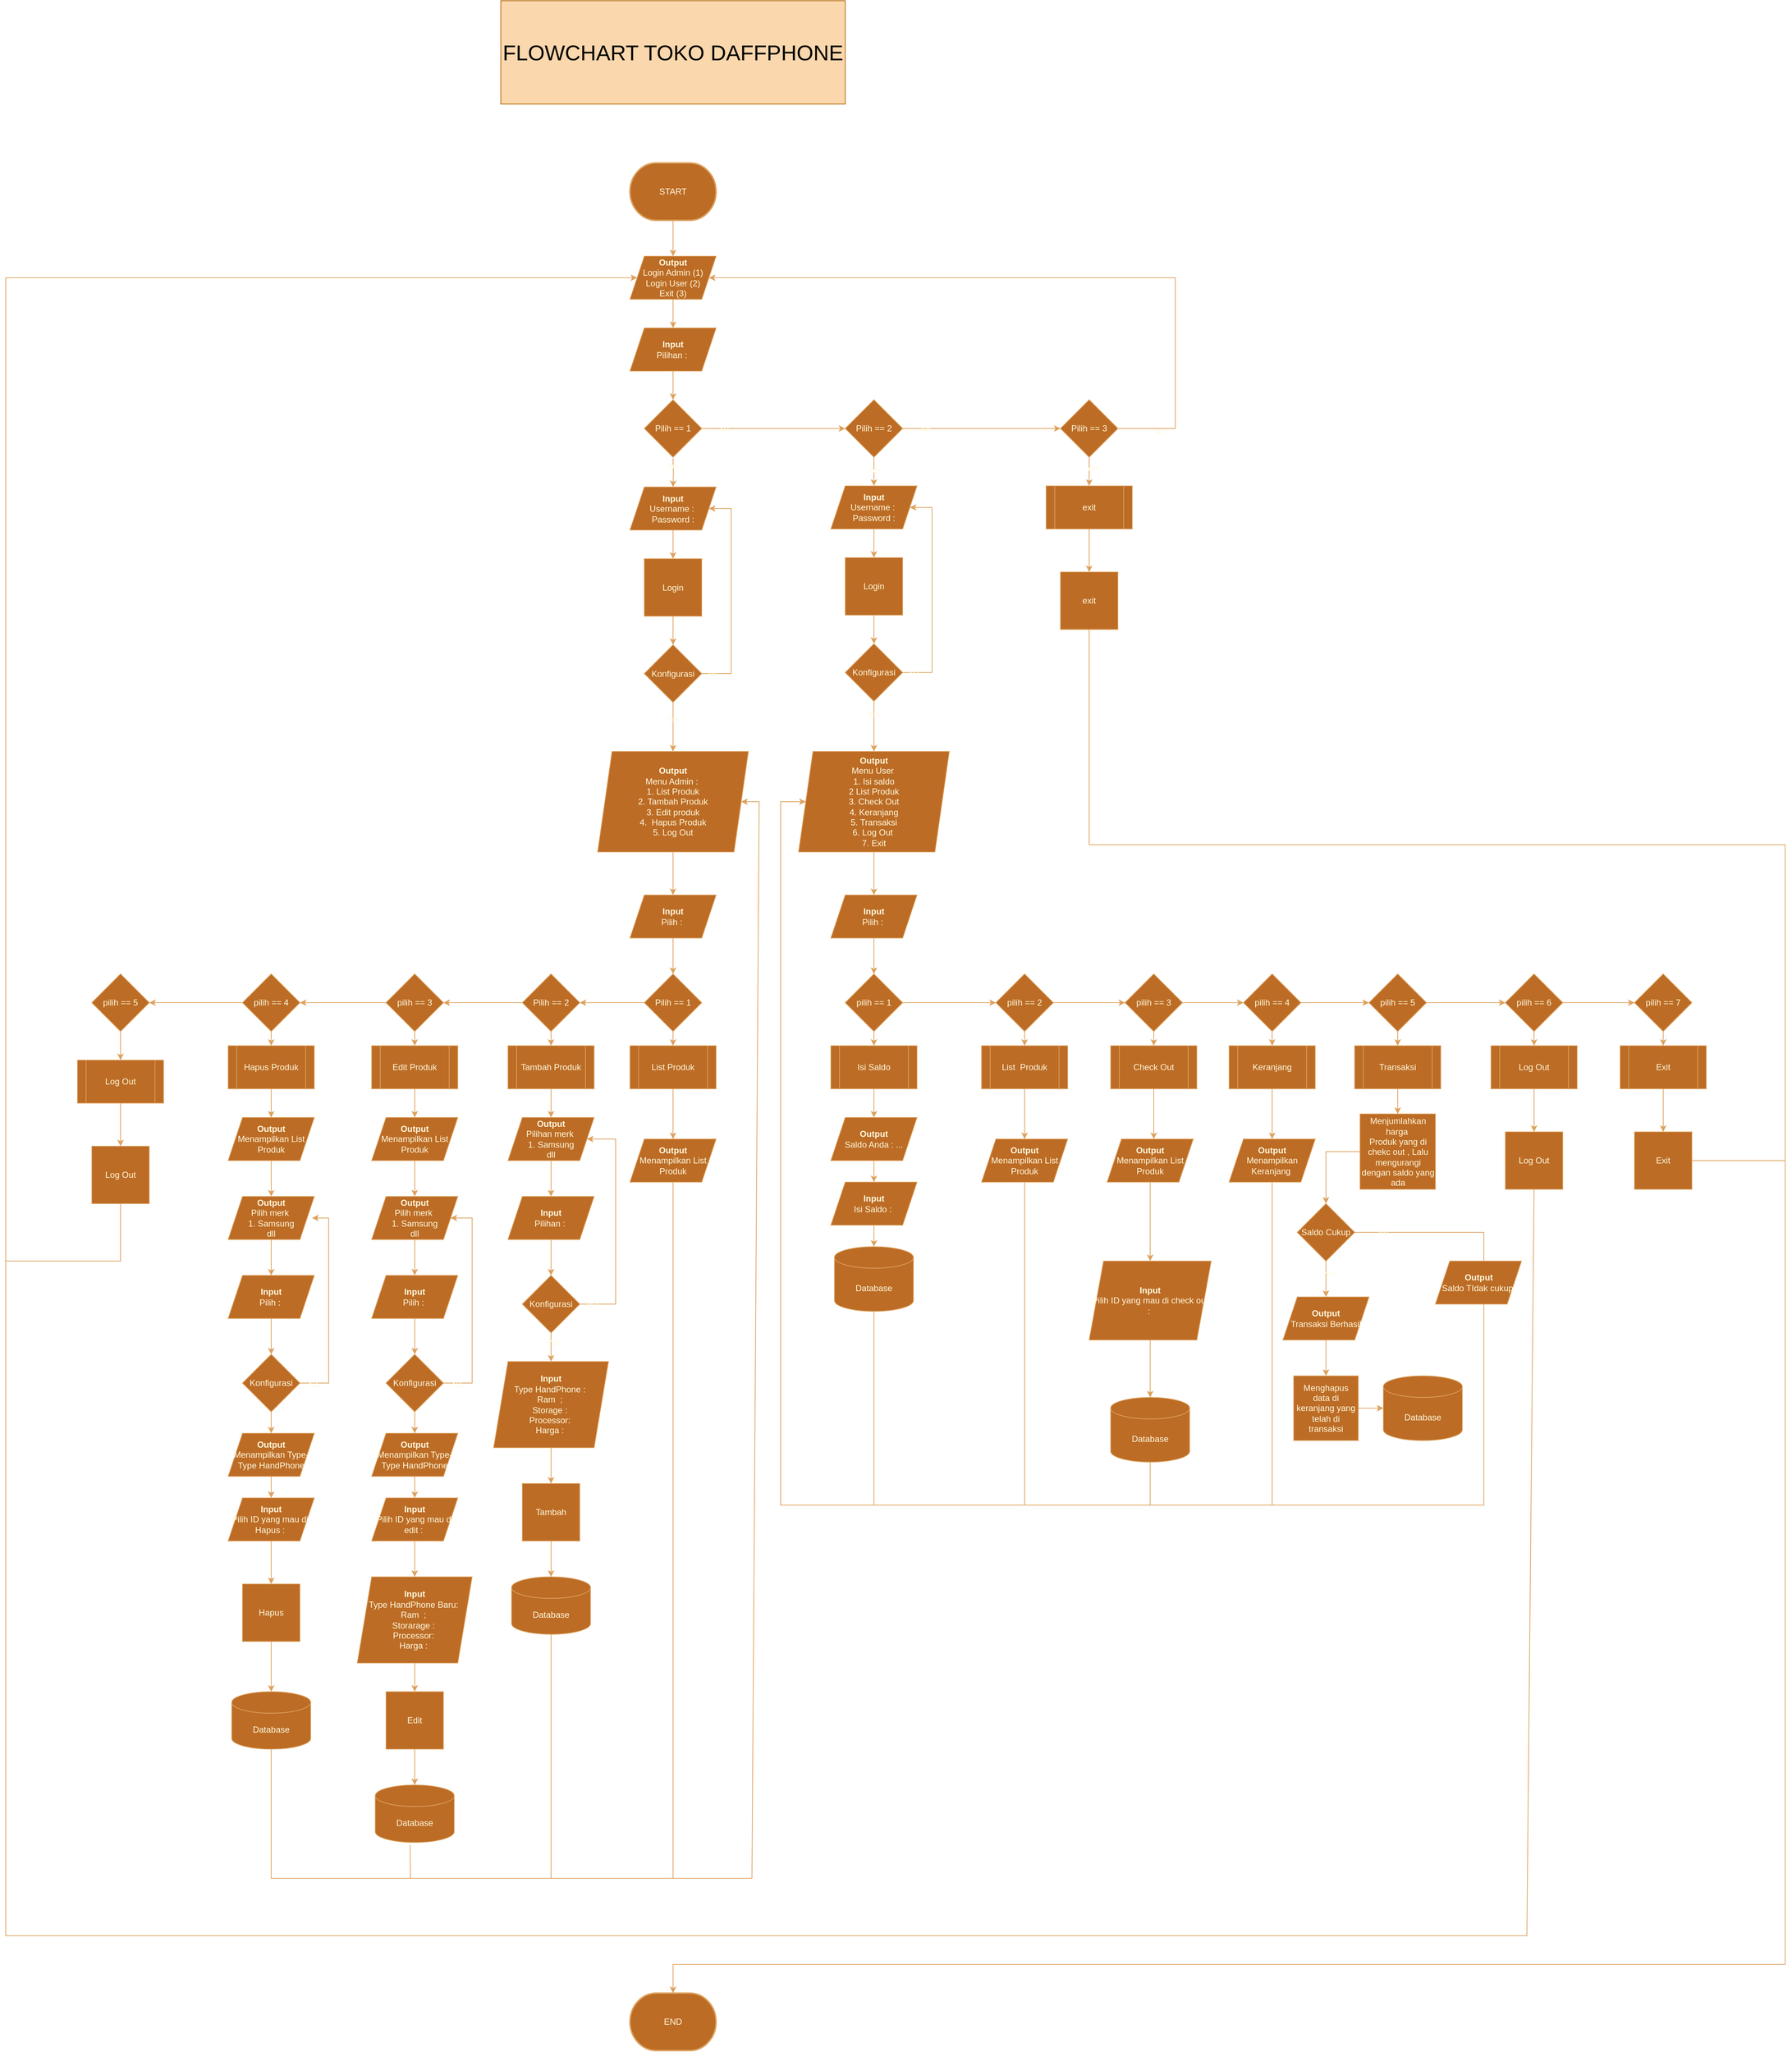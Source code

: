<mxfile version="22.0.8" type="device">
  <diagram name="Page-1" id="UQCHMZXJyCQFZGceyM-o">
    <mxGraphModel dx="1730" dy="466" grid="1" gridSize="10" guides="1" tooltips="1" connect="1" arrows="1" fold="1" page="1" pageScale="1" pageWidth="850" pageHeight="1100" math="0" shadow="0">
      <root>
        <mxCell id="0" />
        <mxCell id="1" parent="0" />
        <mxCell id="IbrytFK72FQ7GGEizi1P-3" style="edgeStyle=orthogonalEdgeStyle;rounded=0;orthogonalLoop=1;jettySize=auto;html=1;entryX=0.5;entryY=0;entryDx=0;entryDy=0;labelBackgroundColor=none;fontColor=default;strokeColor=#DDA15E;" parent="1" source="IbrytFK72FQ7GGEizi1P-1" target="IbrytFK72FQ7GGEizi1P-2" edge="1">
          <mxGeometry relative="1" as="geometry" />
        </mxCell>
        <mxCell id="IbrytFK72FQ7GGEizi1P-1" value="START" style="whiteSpace=wrap;html=1;labelBackgroundColor=none;strokeWidth=2;shape=mxgraph.flowchart.terminator;fillColor=#BC6C25;strokeColor=#DDA15E;fontColor=#FEFAE0;" parent="1" vertex="1">
          <mxGeometry x="380" y="270" width="120" height="80" as="geometry" />
        </mxCell>
        <mxCell id="IbrytFK72FQ7GGEizi1P-5" style="edgeStyle=orthogonalEdgeStyle;rounded=0;orthogonalLoop=1;jettySize=auto;html=1;labelBackgroundColor=none;fontColor=default;strokeColor=#DDA15E;" parent="1" source="IbrytFK72FQ7GGEizi1P-2" target="IbrytFK72FQ7GGEizi1P-4" edge="1">
          <mxGeometry relative="1" as="geometry" />
        </mxCell>
        <mxCell id="IbrytFK72FQ7GGEizi1P-2" value="&lt;b&gt;Output&lt;/b&gt;&lt;br&gt;Login Admin (1)&lt;br&gt;Login User (2)&lt;br&gt;Exit (3)" style="shape=parallelogram;perimeter=parallelogramPerimeter;whiteSpace=wrap;html=1;fixedSize=1;labelBackgroundColor=none;fillColor=#BC6C25;strokeColor=#DDA15E;fontColor=#FEFAE0;" parent="1" vertex="1">
          <mxGeometry x="380" y="400" width="120" height="60" as="geometry" />
        </mxCell>
        <mxCell id="IbrytFK72FQ7GGEizi1P-10" style="edgeStyle=orthogonalEdgeStyle;rounded=0;orthogonalLoop=1;jettySize=auto;html=1;entryX=0.5;entryY=0;entryDx=0;entryDy=0;labelBackgroundColor=none;fontColor=default;strokeColor=#DDA15E;" parent="1" source="IbrytFK72FQ7GGEizi1P-4" target="IbrytFK72FQ7GGEizi1P-7" edge="1">
          <mxGeometry relative="1" as="geometry" />
        </mxCell>
        <mxCell id="IbrytFK72FQ7GGEizi1P-4" value="&lt;b&gt;Input &lt;/b&gt;&lt;br&gt;Pilihan :&amp;nbsp;" style="shape=parallelogram;perimeter=parallelogramPerimeter;whiteSpace=wrap;html=1;fixedSize=1;labelBackgroundColor=none;fillColor=#BC6C25;strokeColor=#DDA15E;fontColor=#FEFAE0;" parent="1" vertex="1">
          <mxGeometry x="380" y="500" width="120" height="60" as="geometry" />
        </mxCell>
        <mxCell id="IbrytFK72FQ7GGEizi1P-15" style="edgeStyle=orthogonalEdgeStyle;rounded=0;orthogonalLoop=1;jettySize=auto;html=1;entryX=0;entryY=0.5;entryDx=0;entryDy=0;labelBackgroundColor=none;fontColor=default;strokeColor=#DDA15E;" parent="1" source="IbrytFK72FQ7GGEizi1P-7" target="IbrytFK72FQ7GGEizi1P-13" edge="1">
          <mxGeometry relative="1" as="geometry" />
        </mxCell>
        <mxCell id="ootwUk8J6my8iwIfbbAL-5" value="No" style="edgeLabel;html=1;align=center;verticalAlign=middle;resizable=0;points=[];labelBackgroundColor=none;fontColor=#FEFAE0;" vertex="1" connectable="0" parent="IbrytFK72FQ7GGEizi1P-15">
          <mxGeometry x="-0.68" y="-2" relative="1" as="geometry">
            <mxPoint as="offset" />
          </mxGeometry>
        </mxCell>
        <mxCell id="IbrytFK72FQ7GGEizi1P-7" value="Pilih == 1" style="rhombus;whiteSpace=wrap;html=1;labelBackgroundColor=none;fillColor=#BC6C25;strokeColor=#DDA15E;fontColor=#FEFAE0;" parent="1" vertex="1">
          <mxGeometry x="400" y="600" width="80" height="80" as="geometry" />
        </mxCell>
        <mxCell id="IbrytFK72FQ7GGEizi1P-16" style="edgeStyle=orthogonalEdgeStyle;rounded=0;orthogonalLoop=1;jettySize=auto;html=1;entryX=0;entryY=0.5;entryDx=0;entryDy=0;labelBackgroundColor=none;fontColor=default;strokeColor=#DDA15E;" parent="1" source="IbrytFK72FQ7GGEizi1P-13" target="IbrytFK72FQ7GGEizi1P-14" edge="1">
          <mxGeometry relative="1" as="geometry" />
        </mxCell>
        <mxCell id="ootwUk8J6my8iwIfbbAL-8" value="No" style="edgeLabel;html=1;align=center;verticalAlign=middle;resizable=0;points=[];labelBackgroundColor=none;fontColor=#FEFAE0;" vertex="1" connectable="0" parent="IbrytFK72FQ7GGEizi1P-16">
          <mxGeometry x="-0.709" y="-1" relative="1" as="geometry">
            <mxPoint as="offset" />
          </mxGeometry>
        </mxCell>
        <mxCell id="IbrytFK72FQ7GGEizi1P-18" style="edgeStyle=orthogonalEdgeStyle;rounded=0;orthogonalLoop=1;jettySize=auto;html=1;entryX=0.5;entryY=0;entryDx=0;entryDy=0;labelBackgroundColor=none;fontColor=default;strokeColor=#DDA15E;" parent="1" source="IbrytFK72FQ7GGEizi1P-13" target="IbrytFK72FQ7GGEizi1P-17" edge="1">
          <mxGeometry relative="1" as="geometry" />
        </mxCell>
        <mxCell id="ootwUk8J6my8iwIfbbAL-9" value="Yes" style="edgeLabel;html=1;align=center;verticalAlign=middle;resizable=0;points=[];labelBackgroundColor=none;fontColor=#FEFAE0;" vertex="1" connectable="0" parent="IbrytFK72FQ7GGEizi1P-18">
          <mxGeometry x="-0.1" y="1" relative="1" as="geometry">
            <mxPoint as="offset" />
          </mxGeometry>
        </mxCell>
        <mxCell id="IbrytFK72FQ7GGEizi1P-13" value="Pilih == 2" style="rhombus;whiteSpace=wrap;html=1;labelBackgroundColor=none;fillColor=#BC6C25;strokeColor=#DDA15E;fontColor=#FEFAE0;" parent="1" vertex="1">
          <mxGeometry x="680" y="600" width="80" height="80" as="geometry" />
        </mxCell>
        <mxCell id="IbrytFK72FQ7GGEizi1P-286" style="edgeStyle=orthogonalEdgeStyle;rounded=0;orthogonalLoop=1;jettySize=auto;html=1;labelBackgroundColor=none;fontColor=default;strokeColor=#DDA15E;" parent="1" source="IbrytFK72FQ7GGEizi1P-14" target="IbrytFK72FQ7GGEizi1P-284" edge="1">
          <mxGeometry relative="1" as="geometry" />
        </mxCell>
        <mxCell id="ootwUk8J6my8iwIfbbAL-10" value="Yes" style="edgeLabel;html=1;align=center;verticalAlign=middle;resizable=0;points=[];labelBackgroundColor=none;fontColor=#FEFAE0;" vertex="1" connectable="0" parent="IbrytFK72FQ7GGEizi1P-286">
          <mxGeometry x="-0.25" y="5" relative="1" as="geometry">
            <mxPoint as="offset" />
          </mxGeometry>
        </mxCell>
        <mxCell id="IbrytFK72FQ7GGEizi1P-14" value="Pilih == 3" style="rhombus;whiteSpace=wrap;html=1;labelBackgroundColor=none;fillColor=#BC6C25;strokeColor=#DDA15E;fontColor=#FEFAE0;" parent="1" vertex="1">
          <mxGeometry x="980" y="600" width="80" height="80" as="geometry" />
        </mxCell>
        <mxCell id="IbrytFK72FQ7GGEizi1P-20" style="edgeStyle=orthogonalEdgeStyle;rounded=0;orthogonalLoop=1;jettySize=auto;html=1;entryX=0.5;entryY=0;entryDx=0;entryDy=0;labelBackgroundColor=none;fontColor=default;strokeColor=#DDA15E;" parent="1" source="IbrytFK72FQ7GGEizi1P-17" target="IbrytFK72FQ7GGEizi1P-19" edge="1">
          <mxGeometry relative="1" as="geometry" />
        </mxCell>
        <mxCell id="IbrytFK72FQ7GGEizi1P-17" value="&lt;b&gt;Input&lt;/b&gt;&lt;br&gt;Username :&amp;nbsp;&lt;br&gt;Password :" style="shape=parallelogram;perimeter=parallelogramPerimeter;whiteSpace=wrap;html=1;fixedSize=1;labelBackgroundColor=none;fillColor=#BC6C25;strokeColor=#DDA15E;fontColor=#FEFAE0;" parent="1" vertex="1">
          <mxGeometry x="660" y="720" width="120" height="60" as="geometry" />
        </mxCell>
        <mxCell id="IbrytFK72FQ7GGEizi1P-22" style="edgeStyle=orthogonalEdgeStyle;rounded=0;orthogonalLoop=1;jettySize=auto;html=1;labelBackgroundColor=none;fontColor=default;strokeColor=#DDA15E;" parent="1" source="IbrytFK72FQ7GGEizi1P-19" target="IbrytFK72FQ7GGEizi1P-21" edge="1">
          <mxGeometry relative="1" as="geometry" />
        </mxCell>
        <mxCell id="IbrytFK72FQ7GGEizi1P-19" value="Login" style="whiteSpace=wrap;html=1;aspect=fixed;labelBackgroundColor=none;fillColor=#BC6C25;strokeColor=#DDA15E;fontColor=#FEFAE0;" parent="1" vertex="1">
          <mxGeometry x="680" y="820" width="80" height="80" as="geometry" />
        </mxCell>
        <mxCell id="IbrytFK72FQ7GGEizi1P-23" style="edgeStyle=orthogonalEdgeStyle;rounded=0;orthogonalLoop=1;jettySize=auto;html=1;entryX=1;entryY=0.5;entryDx=0;entryDy=0;labelBackgroundColor=none;fontColor=default;strokeColor=#DDA15E;" parent="1" source="IbrytFK72FQ7GGEizi1P-21" target="IbrytFK72FQ7GGEizi1P-17" edge="1">
          <mxGeometry relative="1" as="geometry">
            <mxPoint x="800" y="730" as="targetPoint" />
            <Array as="points">
              <mxPoint x="801" y="980" />
              <mxPoint x="801" y="750" />
            </Array>
          </mxGeometry>
        </mxCell>
        <mxCell id="IbrytFK72FQ7GGEizi1P-24" value="No" style="edgeLabel;html=1;align=center;verticalAlign=middle;resizable=0;points=[];labelBackgroundColor=none;fontColor=#FEFAE0;" parent="IbrytFK72FQ7GGEizi1P-23" vertex="1" connectable="0">
          <mxGeometry x="-0.901" relative="1" as="geometry">
            <mxPoint as="offset" />
          </mxGeometry>
        </mxCell>
        <mxCell id="IbrytFK72FQ7GGEizi1P-28" style="edgeStyle=orthogonalEdgeStyle;rounded=0;orthogonalLoop=1;jettySize=auto;html=1;entryX=0.5;entryY=0;entryDx=0;entryDy=0;labelBackgroundColor=none;fontColor=default;strokeColor=#DDA15E;" parent="1" source="IbrytFK72FQ7GGEizi1P-21" target="IbrytFK72FQ7GGEizi1P-26" edge="1">
          <mxGeometry relative="1" as="geometry" />
        </mxCell>
        <mxCell id="IbrytFK72FQ7GGEizi1P-29" value="Yes" style="edgeLabel;html=1;align=center;verticalAlign=middle;resizable=0;points=[];labelBackgroundColor=none;fontColor=#FEFAE0;" parent="IbrytFK72FQ7GGEizi1P-28" vertex="1" connectable="0">
          <mxGeometry x="-0.507" y="-1" relative="1" as="geometry">
            <mxPoint as="offset" />
          </mxGeometry>
        </mxCell>
        <mxCell id="IbrytFK72FQ7GGEizi1P-21" value="Konfigurasi" style="rhombus;whiteSpace=wrap;html=1;labelBackgroundColor=none;fillColor=#BC6C25;strokeColor=#DDA15E;fontColor=#FEFAE0;" parent="1" vertex="1">
          <mxGeometry x="680" y="940" width="80" height="80" as="geometry" />
        </mxCell>
        <mxCell id="IbrytFK72FQ7GGEizi1P-31" style="edgeStyle=orthogonalEdgeStyle;rounded=0;orthogonalLoop=1;jettySize=auto;html=1;entryX=0.5;entryY=0;entryDx=0;entryDy=0;labelBackgroundColor=none;fontColor=default;strokeColor=#DDA15E;" parent="1" source="IbrytFK72FQ7GGEizi1P-26" target="IbrytFK72FQ7GGEizi1P-30" edge="1">
          <mxGeometry relative="1" as="geometry" />
        </mxCell>
        <mxCell id="IbrytFK72FQ7GGEizi1P-26" value="&lt;b&gt;Output&lt;/b&gt;&lt;br&gt;Menu User&amp;nbsp;&lt;br&gt;1. Isi saldo&lt;br&gt;2 List Produk&lt;br&gt;3. Check Out&lt;br&gt;4. Keranjang&lt;br&gt;5. Transaksi&lt;br&gt;6. Log Out&amp;nbsp;&lt;br&gt;7. Exit" style="shape=parallelogram;perimeter=parallelogramPerimeter;whiteSpace=wrap;html=1;fixedSize=1;labelBackgroundColor=none;fillColor=#BC6C25;strokeColor=#DDA15E;fontColor=#FEFAE0;" parent="1" vertex="1">
          <mxGeometry x="615" y="1090" width="210" height="140" as="geometry" />
        </mxCell>
        <mxCell id="IbrytFK72FQ7GGEizi1P-40" style="edgeStyle=orthogonalEdgeStyle;rounded=0;orthogonalLoop=1;jettySize=auto;html=1;entryX=0.5;entryY=0;entryDx=0;entryDy=0;labelBackgroundColor=none;fontColor=default;strokeColor=#DDA15E;" parent="1" source="IbrytFK72FQ7GGEizi1P-30" target="IbrytFK72FQ7GGEizi1P-32" edge="1">
          <mxGeometry relative="1" as="geometry" />
        </mxCell>
        <mxCell id="IbrytFK72FQ7GGEizi1P-30" value="&lt;b&gt;Input&lt;/b&gt;&lt;br&gt;Pilih :&amp;nbsp;" style="shape=parallelogram;perimeter=parallelogramPerimeter;whiteSpace=wrap;html=1;fixedSize=1;labelBackgroundColor=none;fillColor=#BC6C25;strokeColor=#DDA15E;fontColor=#FEFAE0;" parent="1" vertex="1">
          <mxGeometry x="660" y="1290" width="120" height="60" as="geometry" />
        </mxCell>
        <mxCell id="IbrytFK72FQ7GGEizi1P-50" style="edgeStyle=orthogonalEdgeStyle;rounded=0;orthogonalLoop=1;jettySize=auto;html=1;entryX=0;entryY=0.5;entryDx=0;entryDy=0;labelBackgroundColor=none;fontColor=default;strokeColor=#DDA15E;" parent="1" source="IbrytFK72FQ7GGEizi1P-32" target="IbrytFK72FQ7GGEizi1P-33" edge="1">
          <mxGeometry relative="1" as="geometry" />
        </mxCell>
        <mxCell id="IbrytFK72FQ7GGEizi1P-55" style="edgeStyle=orthogonalEdgeStyle;rounded=0;orthogonalLoop=1;jettySize=auto;html=1;labelBackgroundColor=none;fontColor=default;strokeColor=#DDA15E;" parent="1" source="IbrytFK72FQ7GGEizi1P-32" target="IbrytFK72FQ7GGEizi1P-54" edge="1">
          <mxGeometry relative="1" as="geometry" />
        </mxCell>
        <mxCell id="IbrytFK72FQ7GGEizi1P-32" value="pilih == 1" style="rhombus;whiteSpace=wrap;html=1;labelBackgroundColor=none;fillColor=#BC6C25;strokeColor=#DDA15E;fontColor=#FEFAE0;" parent="1" vertex="1">
          <mxGeometry x="680" y="1400" width="80" height="80" as="geometry" />
        </mxCell>
        <mxCell id="IbrytFK72FQ7GGEizi1P-57" style="edgeStyle=orthogonalEdgeStyle;rounded=0;orthogonalLoop=1;jettySize=auto;html=1;labelBackgroundColor=none;fontColor=default;strokeColor=#DDA15E;" parent="1" source="IbrytFK72FQ7GGEizi1P-33" target="IbrytFK72FQ7GGEizi1P-53" edge="1">
          <mxGeometry relative="1" as="geometry" />
        </mxCell>
        <mxCell id="IbrytFK72FQ7GGEizi1P-63" style="edgeStyle=orthogonalEdgeStyle;rounded=0;orthogonalLoop=1;jettySize=auto;html=1;labelBackgroundColor=none;fontColor=default;strokeColor=#DDA15E;" parent="1" source="IbrytFK72FQ7GGEizi1P-33" target="IbrytFK72FQ7GGEizi1P-34" edge="1">
          <mxGeometry relative="1" as="geometry" />
        </mxCell>
        <mxCell id="IbrytFK72FQ7GGEizi1P-33" value="pilih == 2" style="rhombus;whiteSpace=wrap;html=1;labelBackgroundColor=none;fillColor=#BC6C25;strokeColor=#DDA15E;fontColor=#FEFAE0;" parent="1" vertex="1">
          <mxGeometry x="890" y="1400" width="80" height="80" as="geometry" />
        </mxCell>
        <mxCell id="IbrytFK72FQ7GGEizi1P-65" style="edgeStyle=orthogonalEdgeStyle;rounded=0;orthogonalLoop=1;jettySize=auto;html=1;labelBackgroundColor=none;fontColor=default;strokeColor=#DDA15E;" parent="1" source="IbrytFK72FQ7GGEizi1P-34" target="IbrytFK72FQ7GGEizi1P-64" edge="1">
          <mxGeometry relative="1" as="geometry" />
        </mxCell>
        <mxCell id="IbrytFK72FQ7GGEizi1P-82" style="edgeStyle=orthogonalEdgeStyle;rounded=0;orthogonalLoop=1;jettySize=auto;html=1;entryX=0;entryY=0.5;entryDx=0;entryDy=0;labelBackgroundColor=none;fontColor=default;strokeColor=#DDA15E;" parent="1" source="IbrytFK72FQ7GGEizi1P-34" target="IbrytFK72FQ7GGEizi1P-38" edge="1">
          <mxGeometry relative="1" as="geometry" />
        </mxCell>
        <mxCell id="IbrytFK72FQ7GGEizi1P-34" value="pilih == 3" style="rhombus;whiteSpace=wrap;html=1;labelBackgroundColor=none;fillColor=#BC6C25;strokeColor=#DDA15E;fontColor=#FEFAE0;" parent="1" vertex="1">
          <mxGeometry x="1070" y="1400" width="80" height="80" as="geometry" />
        </mxCell>
        <mxCell id="IbrytFK72FQ7GGEizi1P-111" style="edgeStyle=orthogonalEdgeStyle;rounded=0;orthogonalLoop=1;jettySize=auto;html=1;labelBackgroundColor=none;fontColor=default;strokeColor=#DDA15E;" parent="1" source="IbrytFK72FQ7GGEizi1P-36" target="IbrytFK72FQ7GGEizi1P-108" edge="1">
          <mxGeometry relative="1" as="geometry" />
        </mxCell>
        <mxCell id="IbrytFK72FQ7GGEizi1P-36" value="pilih == 7" style="rhombus;whiteSpace=wrap;html=1;labelBackgroundColor=none;fillColor=#BC6C25;strokeColor=#DDA15E;fontColor=#FEFAE0;" parent="1" vertex="1">
          <mxGeometry x="1780" y="1400" width="80" height="80" as="geometry" />
        </mxCell>
        <mxCell id="IbrytFK72FQ7GGEizi1P-105" style="edgeStyle=orthogonalEdgeStyle;rounded=0;orthogonalLoop=1;jettySize=auto;html=1;labelBackgroundColor=none;fontColor=default;strokeColor=#DDA15E;" parent="1" source="IbrytFK72FQ7GGEizi1P-37" target="IbrytFK72FQ7GGEizi1P-103" edge="1">
          <mxGeometry relative="1" as="geometry" />
        </mxCell>
        <mxCell id="IbrytFK72FQ7GGEizi1P-107" style="edgeStyle=orthogonalEdgeStyle;rounded=0;orthogonalLoop=1;jettySize=auto;html=1;entryX=0;entryY=0.5;entryDx=0;entryDy=0;labelBackgroundColor=none;fontColor=default;strokeColor=#DDA15E;" parent="1" source="IbrytFK72FQ7GGEizi1P-37" target="IbrytFK72FQ7GGEizi1P-36" edge="1">
          <mxGeometry relative="1" as="geometry" />
        </mxCell>
        <mxCell id="IbrytFK72FQ7GGEizi1P-37" value="pilih == 6" style="rhombus;whiteSpace=wrap;html=1;labelBackgroundColor=none;fillColor=#BC6C25;strokeColor=#DDA15E;fontColor=#FEFAE0;" parent="1" vertex="1">
          <mxGeometry x="1600" y="1400" width="80" height="80" as="geometry" />
        </mxCell>
        <mxCell id="IbrytFK72FQ7GGEizi1P-81" style="edgeStyle=orthogonalEdgeStyle;rounded=0;orthogonalLoop=1;jettySize=auto;html=1;entryX=0.5;entryY=0;entryDx=0;entryDy=0;labelBackgroundColor=none;fontColor=default;strokeColor=#DDA15E;" parent="1" source="IbrytFK72FQ7GGEizi1P-38" target="IbrytFK72FQ7GGEizi1P-73" edge="1">
          <mxGeometry relative="1" as="geometry" />
        </mxCell>
        <mxCell id="IbrytFK72FQ7GGEizi1P-90" style="edgeStyle=orthogonalEdgeStyle;rounded=0;orthogonalLoop=1;jettySize=auto;html=1;labelBackgroundColor=none;fontColor=default;strokeColor=#DDA15E;" parent="1" source="IbrytFK72FQ7GGEizi1P-38" target="IbrytFK72FQ7GGEizi1P-39" edge="1">
          <mxGeometry relative="1" as="geometry" />
        </mxCell>
        <mxCell id="IbrytFK72FQ7GGEizi1P-38" value="pilih == 4" style="rhombus;whiteSpace=wrap;html=1;labelBackgroundColor=none;fillColor=#BC6C25;strokeColor=#DDA15E;fontColor=#FEFAE0;" parent="1" vertex="1">
          <mxGeometry x="1235" y="1400" width="80" height="80" as="geometry" />
        </mxCell>
        <mxCell id="IbrytFK72FQ7GGEizi1P-101" style="edgeStyle=orthogonalEdgeStyle;rounded=0;orthogonalLoop=1;jettySize=auto;html=1;labelBackgroundColor=none;fontColor=default;strokeColor=#DDA15E;" parent="1" source="IbrytFK72FQ7GGEizi1P-39" target="IbrytFK72FQ7GGEizi1P-91" edge="1">
          <mxGeometry relative="1" as="geometry" />
        </mxCell>
        <mxCell id="IbrytFK72FQ7GGEizi1P-102" style="edgeStyle=orthogonalEdgeStyle;rounded=0;orthogonalLoop=1;jettySize=auto;html=1;entryX=0;entryY=0.5;entryDx=0;entryDy=0;labelBackgroundColor=none;fontColor=default;strokeColor=#DDA15E;" parent="1" source="IbrytFK72FQ7GGEizi1P-39" target="IbrytFK72FQ7GGEizi1P-37" edge="1">
          <mxGeometry relative="1" as="geometry" />
        </mxCell>
        <mxCell id="IbrytFK72FQ7GGEizi1P-39" value="pilih == 5" style="rhombus;whiteSpace=wrap;html=1;labelBackgroundColor=none;fillColor=#BC6C25;strokeColor=#DDA15E;fontColor=#FEFAE0;" parent="1" vertex="1">
          <mxGeometry x="1410" y="1400" width="80" height="80" as="geometry" />
        </mxCell>
        <mxCell id="IbrytFK72FQ7GGEizi1P-45" style="edgeStyle=orthogonalEdgeStyle;rounded=0;orthogonalLoop=1;jettySize=auto;html=1;entryX=0.5;entryY=0;entryDx=0;entryDy=0;labelBackgroundColor=none;fontColor=default;strokeColor=#DDA15E;" parent="1" source="IbrytFK72FQ7GGEizi1P-42" target="IbrytFK72FQ7GGEizi1P-44" edge="1">
          <mxGeometry relative="1" as="geometry" />
        </mxCell>
        <mxCell id="IbrytFK72FQ7GGEizi1P-42" value="&lt;b&gt;Output&lt;/b&gt;&lt;br&gt;Saldo Anda : ..." style="shape=parallelogram;perimeter=parallelogramPerimeter;whiteSpace=wrap;html=1;fixedSize=1;labelBackgroundColor=none;fillColor=#BC6C25;strokeColor=#DDA15E;fontColor=#FEFAE0;" parent="1" vertex="1">
          <mxGeometry x="660" y="1600" width="120" height="60" as="geometry" />
        </mxCell>
        <mxCell id="IbrytFK72FQ7GGEizi1P-44" value="&lt;b&gt;Input&lt;/b&gt;&lt;br&gt;Isi Saldo :&amp;nbsp;" style="shape=parallelogram;perimeter=parallelogramPerimeter;whiteSpace=wrap;html=1;fixedSize=1;labelBackgroundColor=none;fillColor=#BC6C25;strokeColor=#DDA15E;fontColor=#FEFAE0;" parent="1" vertex="1">
          <mxGeometry x="660" y="1690" width="120" height="60" as="geometry" />
        </mxCell>
        <mxCell id="IbrytFK72FQ7GGEizi1P-46" value="Database" style="shape=cylinder3;whiteSpace=wrap;html=1;boundedLbl=1;backgroundOutline=1;size=15;labelBackgroundColor=none;fillColor=#BC6C25;strokeColor=#DDA15E;fontColor=#FEFAE0;" parent="1" vertex="1">
          <mxGeometry x="665" y="1780" width="110" height="90" as="geometry" />
        </mxCell>
        <mxCell id="IbrytFK72FQ7GGEizi1P-47" style="edgeStyle=orthogonalEdgeStyle;rounded=0;orthogonalLoop=1;jettySize=auto;html=1;entryX=0.5;entryY=0;entryDx=0;entryDy=0;entryPerimeter=0;labelBackgroundColor=none;fontColor=default;strokeColor=#DDA15E;" parent="1" source="IbrytFK72FQ7GGEizi1P-44" target="IbrytFK72FQ7GGEizi1P-46" edge="1">
          <mxGeometry relative="1" as="geometry" />
        </mxCell>
        <mxCell id="IbrytFK72FQ7GGEizi1P-49" value="" style="endArrow=classic;html=1;rounded=0;exitX=0.5;exitY=1;exitDx=0;exitDy=0;exitPerimeter=0;entryX=0;entryY=0.5;entryDx=0;entryDy=0;labelBackgroundColor=none;fontColor=default;strokeColor=#DDA15E;" parent="1" source="IbrytFK72FQ7GGEizi1P-46" target="IbrytFK72FQ7GGEizi1P-26" edge="1">
          <mxGeometry width="50" height="50" relative="1" as="geometry">
            <mxPoint x="530" y="1680" as="sourcePoint" />
            <mxPoint x="620" y="1310" as="targetPoint" />
            <Array as="points">
              <mxPoint x="720" y="2140" />
              <mxPoint x="590" y="2140" />
              <mxPoint x="590" y="1160" />
            </Array>
          </mxGeometry>
        </mxCell>
        <mxCell id="IbrytFK72FQ7GGEizi1P-84" style="edgeStyle=orthogonalEdgeStyle;rounded=0;orthogonalLoop=1;jettySize=auto;html=1;entryX=0.5;entryY=0;entryDx=0;entryDy=0;labelBackgroundColor=none;fontColor=default;strokeColor=#DDA15E;" parent="1" source="IbrytFK72FQ7GGEizi1P-53" edge="1">
          <mxGeometry relative="1" as="geometry">
            <mxPoint x="930" y="1630" as="targetPoint" />
          </mxGeometry>
        </mxCell>
        <mxCell id="IbrytFK72FQ7GGEizi1P-53" value="List&amp;nbsp; Produk" style="shape=process;whiteSpace=wrap;html=1;backgroundOutline=1;labelBackgroundColor=none;fillColor=#BC6C25;strokeColor=#DDA15E;fontColor=#FEFAE0;" parent="1" vertex="1">
          <mxGeometry x="870" y="1500" width="120" height="60" as="geometry" />
        </mxCell>
        <mxCell id="IbrytFK72FQ7GGEizi1P-56" style="edgeStyle=orthogonalEdgeStyle;rounded=0;orthogonalLoop=1;jettySize=auto;html=1;entryX=0.5;entryY=0;entryDx=0;entryDy=0;labelBackgroundColor=none;fontColor=default;strokeColor=#DDA15E;" parent="1" source="IbrytFK72FQ7GGEizi1P-54" target="IbrytFK72FQ7GGEizi1P-42" edge="1">
          <mxGeometry relative="1" as="geometry" />
        </mxCell>
        <mxCell id="IbrytFK72FQ7GGEizi1P-54" value="Isi Saldo" style="shape=process;whiteSpace=wrap;html=1;backgroundOutline=1;labelBackgroundColor=none;fillColor=#BC6C25;strokeColor=#DDA15E;fontColor=#FEFAE0;" parent="1" vertex="1">
          <mxGeometry x="660" y="1500" width="120" height="60" as="geometry" />
        </mxCell>
        <mxCell id="IbrytFK72FQ7GGEizi1P-76" style="edgeStyle=orthogonalEdgeStyle;rounded=0;orthogonalLoop=1;jettySize=auto;html=1;labelBackgroundColor=none;fontColor=default;strokeColor=#DDA15E;" parent="1" source="IbrytFK72FQ7GGEizi1P-64" edge="1">
          <mxGeometry relative="1" as="geometry">
            <mxPoint x="1110" y="1630" as="targetPoint" />
          </mxGeometry>
        </mxCell>
        <mxCell id="IbrytFK72FQ7GGEizi1P-64" value="Check Out" style="shape=process;whiteSpace=wrap;html=1;backgroundOutline=1;labelBackgroundColor=none;fillColor=#BC6C25;strokeColor=#DDA15E;fontColor=#FEFAE0;" parent="1" vertex="1">
          <mxGeometry x="1050" y="1500" width="120" height="60" as="geometry" />
        </mxCell>
        <mxCell id="IbrytFK72FQ7GGEizi1P-68" value="&lt;b&gt;Input&lt;/b&gt;&lt;br&gt;Pilih ID yang mau di check out :&amp;nbsp;" style="shape=parallelogram;perimeter=parallelogramPerimeter;whiteSpace=wrap;html=1;fixedSize=1;labelBackgroundColor=none;fillColor=#BC6C25;strokeColor=#DDA15E;fontColor=#FEFAE0;" parent="1" vertex="1">
          <mxGeometry x="1020" y="1800" width="170" height="110" as="geometry" />
        </mxCell>
        <mxCell id="IbrytFK72FQ7GGEizi1P-71" value="Database" style="shape=cylinder3;whiteSpace=wrap;html=1;boundedLbl=1;backgroundOutline=1;size=15;labelBackgroundColor=none;fillColor=#BC6C25;strokeColor=#DDA15E;fontColor=#FEFAE0;" parent="1" vertex="1">
          <mxGeometry x="1050" y="1990" width="110" height="90" as="geometry" />
        </mxCell>
        <mxCell id="IbrytFK72FQ7GGEizi1P-72" style="edgeStyle=orthogonalEdgeStyle;rounded=0;orthogonalLoop=1;jettySize=auto;html=1;entryX=0.5;entryY=0;entryDx=0;entryDy=0;entryPerimeter=0;labelBackgroundColor=none;fontColor=default;strokeColor=#DDA15E;" parent="1" source="IbrytFK72FQ7GGEizi1P-68" target="IbrytFK72FQ7GGEizi1P-71" edge="1">
          <mxGeometry relative="1" as="geometry" />
        </mxCell>
        <mxCell id="IbrytFK72FQ7GGEizi1P-89" style="edgeStyle=orthogonalEdgeStyle;rounded=0;orthogonalLoop=1;jettySize=auto;html=1;labelBackgroundColor=none;fontColor=default;strokeColor=#DDA15E;" parent="1" source="IbrytFK72FQ7GGEizi1P-73" target="IbrytFK72FQ7GGEizi1P-88" edge="1">
          <mxGeometry relative="1" as="geometry" />
        </mxCell>
        <mxCell id="IbrytFK72FQ7GGEizi1P-73" value="Keranjang" style="shape=process;whiteSpace=wrap;html=1;backgroundOutline=1;labelBackgroundColor=none;fillColor=#BC6C25;strokeColor=#DDA15E;fontColor=#FEFAE0;" parent="1" vertex="1">
          <mxGeometry x="1215" y="1500" width="120" height="60" as="geometry" />
        </mxCell>
        <mxCell id="IbrytFK72FQ7GGEizi1P-85" value="&lt;b&gt;Output&lt;/b&gt;&lt;br&gt;Menampilkan List Produk" style="shape=parallelogram;perimeter=parallelogramPerimeter;whiteSpace=wrap;html=1;fixedSize=1;labelBackgroundColor=none;fillColor=#BC6C25;strokeColor=#DDA15E;fontColor=#FEFAE0;" parent="1" vertex="1">
          <mxGeometry x="870" y="1630" width="120" height="60" as="geometry" />
        </mxCell>
        <mxCell id="IbrytFK72FQ7GGEizi1P-87" style="edgeStyle=orthogonalEdgeStyle;rounded=0;orthogonalLoop=1;jettySize=auto;html=1;entryX=0.5;entryY=0;entryDx=0;entryDy=0;labelBackgroundColor=none;fontColor=default;strokeColor=#DDA15E;" parent="1" source="IbrytFK72FQ7GGEizi1P-86" target="IbrytFK72FQ7GGEizi1P-68" edge="1">
          <mxGeometry relative="1" as="geometry" />
        </mxCell>
        <mxCell id="IbrytFK72FQ7GGEizi1P-86" value="&lt;b&gt;Output&lt;/b&gt;&lt;br&gt;Menampilkan List&lt;br&gt;Produk" style="shape=parallelogram;perimeter=parallelogramPerimeter;whiteSpace=wrap;html=1;fixedSize=1;labelBackgroundColor=none;fillColor=#BC6C25;strokeColor=#DDA15E;fontColor=#FEFAE0;" parent="1" vertex="1">
          <mxGeometry x="1045" y="1630" width="120" height="60" as="geometry" />
        </mxCell>
        <mxCell id="IbrytFK72FQ7GGEizi1P-88" value="&lt;b&gt;Output&lt;/b&gt;&lt;br&gt;Menampilkan Keranjang&amp;nbsp;" style="shape=parallelogram;perimeter=parallelogramPerimeter;whiteSpace=wrap;html=1;fixedSize=1;labelBackgroundColor=none;fillColor=#BC6C25;strokeColor=#DDA15E;fontColor=#FEFAE0;" parent="1" vertex="1">
          <mxGeometry x="1215" y="1630" width="120" height="60" as="geometry" />
        </mxCell>
        <mxCell id="IbrytFK72FQ7GGEizi1P-94" style="edgeStyle=orthogonalEdgeStyle;rounded=0;orthogonalLoop=1;jettySize=auto;html=1;entryX=0.5;entryY=0;entryDx=0;entryDy=0;labelBackgroundColor=none;fontColor=default;strokeColor=#DDA15E;" parent="1" source="IbrytFK72FQ7GGEizi1P-91" target="IbrytFK72FQ7GGEizi1P-92" edge="1">
          <mxGeometry relative="1" as="geometry" />
        </mxCell>
        <mxCell id="IbrytFK72FQ7GGEizi1P-91" value="Transaksi" style="shape=process;whiteSpace=wrap;html=1;backgroundOutline=1;labelBackgroundColor=none;fillColor=#BC6C25;strokeColor=#DDA15E;fontColor=#FEFAE0;" parent="1" vertex="1">
          <mxGeometry x="1390" y="1500" width="120" height="60" as="geometry" />
        </mxCell>
        <mxCell id="IbrytFK72FQ7GGEizi1P-96" style="edgeStyle=orthogonalEdgeStyle;rounded=0;orthogonalLoop=1;jettySize=auto;html=1;labelBackgroundColor=none;fontColor=default;strokeColor=#DDA15E;" parent="1" source="IbrytFK72FQ7GGEizi1P-92" target="IbrytFK72FQ7GGEizi1P-95" edge="1">
          <mxGeometry relative="1" as="geometry" />
        </mxCell>
        <mxCell id="IbrytFK72FQ7GGEizi1P-92" value="Menjumlahkan harga&amp;nbsp;&lt;br&gt;Produk yang di chekc out , Lalu mengurangi dengan saldo yang ada" style="whiteSpace=wrap;html=1;aspect=fixed;labelBackgroundColor=none;fillColor=#BC6C25;strokeColor=#DDA15E;fontColor=#FEFAE0;" parent="1" vertex="1">
          <mxGeometry x="1397.5" y="1595" width="105" height="105" as="geometry" />
        </mxCell>
        <mxCell id="IbrytFK72FQ7GGEizi1P-99" style="edgeStyle=orthogonalEdgeStyle;rounded=0;orthogonalLoop=1;jettySize=auto;html=1;entryX=0.5;entryY=0;entryDx=0;entryDy=0;labelBackgroundColor=none;fontColor=default;strokeColor=#DDA15E;" parent="1" source="IbrytFK72FQ7GGEizi1P-95" target="IbrytFK72FQ7GGEizi1P-98" edge="1">
          <mxGeometry relative="1" as="geometry" />
        </mxCell>
        <mxCell id="IbrytFK72FQ7GGEizi1P-100" value="Yes" style="edgeLabel;html=1;align=center;verticalAlign=middle;resizable=0;points=[];labelBackgroundColor=none;fontColor=#FEFAE0;" parent="IbrytFK72FQ7GGEizi1P-99" vertex="1" connectable="0">
          <mxGeometry x="-0.303" y="3" relative="1" as="geometry">
            <mxPoint as="offset" />
          </mxGeometry>
        </mxCell>
        <mxCell id="IbrytFK72FQ7GGEizi1P-95" value="Saldo Cukup" style="rhombus;whiteSpace=wrap;html=1;labelBackgroundColor=none;fillColor=#BC6C25;strokeColor=#DDA15E;fontColor=#FEFAE0;" parent="1" vertex="1">
          <mxGeometry x="1310" y="1720" width="80" height="80" as="geometry" />
        </mxCell>
        <mxCell id="IbrytFK72FQ7GGEizi1P-116" style="edgeStyle=orthogonalEdgeStyle;rounded=0;orthogonalLoop=1;jettySize=auto;html=1;entryX=0.5;entryY=0;entryDx=0;entryDy=0;labelBackgroundColor=none;fontColor=default;strokeColor=#DDA15E;" parent="1" source="IbrytFK72FQ7GGEizi1P-98" target="IbrytFK72FQ7GGEizi1P-115" edge="1">
          <mxGeometry relative="1" as="geometry" />
        </mxCell>
        <mxCell id="IbrytFK72FQ7GGEizi1P-98" value="&lt;b&gt;Output&lt;/b&gt;&lt;br&gt;Transaksi Berhasil" style="shape=parallelogram;perimeter=parallelogramPerimeter;whiteSpace=wrap;html=1;fixedSize=1;labelBackgroundColor=none;fillColor=#BC6C25;strokeColor=#DDA15E;fontColor=#FEFAE0;" parent="1" vertex="1">
          <mxGeometry x="1290" y="1850" width="120" height="60" as="geometry" />
        </mxCell>
        <mxCell id="IbrytFK72FQ7GGEizi1P-106" style="edgeStyle=orthogonalEdgeStyle;rounded=0;orthogonalLoop=1;jettySize=auto;html=1;entryX=0.5;entryY=0;entryDx=0;entryDy=0;labelBackgroundColor=none;fontColor=default;strokeColor=#DDA15E;" parent="1" source="IbrytFK72FQ7GGEizi1P-103" target="IbrytFK72FQ7GGEizi1P-104" edge="1">
          <mxGeometry relative="1" as="geometry" />
        </mxCell>
        <mxCell id="IbrytFK72FQ7GGEizi1P-103" value="Log Out" style="shape=process;whiteSpace=wrap;html=1;backgroundOutline=1;labelBackgroundColor=none;fillColor=#BC6C25;strokeColor=#DDA15E;fontColor=#FEFAE0;" parent="1" vertex="1">
          <mxGeometry x="1580" y="1500" width="120" height="60" as="geometry" />
        </mxCell>
        <mxCell id="IbrytFK72FQ7GGEizi1P-104" value="Log Out" style="whiteSpace=wrap;html=1;aspect=fixed;labelBackgroundColor=none;fillColor=#BC6C25;strokeColor=#DDA15E;fontColor=#FEFAE0;" parent="1" vertex="1">
          <mxGeometry x="1600" y="1620" width="80" height="80" as="geometry" />
        </mxCell>
        <mxCell id="IbrytFK72FQ7GGEizi1P-110" style="edgeStyle=orthogonalEdgeStyle;rounded=0;orthogonalLoop=1;jettySize=auto;html=1;entryX=0.5;entryY=0;entryDx=0;entryDy=0;labelBackgroundColor=none;fontColor=default;strokeColor=#DDA15E;" parent="1" source="IbrytFK72FQ7GGEizi1P-108" target="IbrytFK72FQ7GGEizi1P-109" edge="1">
          <mxGeometry relative="1" as="geometry" />
        </mxCell>
        <mxCell id="IbrytFK72FQ7GGEizi1P-108" value="Exit" style="shape=process;whiteSpace=wrap;html=1;backgroundOutline=1;labelBackgroundColor=none;fillColor=#BC6C25;strokeColor=#DDA15E;fontColor=#FEFAE0;" parent="1" vertex="1">
          <mxGeometry x="1760" y="1500" width="120" height="60" as="geometry" />
        </mxCell>
        <mxCell id="IbrytFK72FQ7GGEizi1P-109" value="Exit" style="whiteSpace=wrap;html=1;aspect=fixed;labelBackgroundColor=none;fillColor=#BC6C25;strokeColor=#DDA15E;fontColor=#FEFAE0;" parent="1" vertex="1">
          <mxGeometry x="1780" y="1620" width="80" height="80" as="geometry" />
        </mxCell>
        <mxCell id="IbrytFK72FQ7GGEizi1P-112" value="" style="endArrow=none;html=1;rounded=0;entryX=0.5;entryY=1;entryDx=0;entryDy=0;labelBackgroundColor=none;fontColor=default;strokeColor=#DDA15E;" parent="1" target="IbrytFK72FQ7GGEizi1P-85" edge="1">
          <mxGeometry width="50" height="50" relative="1" as="geometry">
            <mxPoint x="720" y="2140" as="sourcePoint" />
            <mxPoint x="1010" y="2100" as="targetPoint" />
            <Array as="points">
              <mxPoint x="930" y="2140" />
            </Array>
          </mxGeometry>
        </mxCell>
        <mxCell id="IbrytFK72FQ7GGEizi1P-113" value="" style="endArrow=none;html=1;rounded=0;entryX=0.5;entryY=1;entryDx=0;entryDy=0;entryPerimeter=0;labelBackgroundColor=none;fontColor=default;strokeColor=#DDA15E;" parent="1" target="IbrytFK72FQ7GGEizi1P-71" edge="1">
          <mxGeometry width="50" height="50" relative="1" as="geometry">
            <mxPoint x="930" y="2140" as="sourcePoint" />
            <mxPoint x="1010" y="1980" as="targetPoint" />
            <Array as="points">
              <mxPoint x="1105" y="2140" />
            </Array>
          </mxGeometry>
        </mxCell>
        <mxCell id="IbrytFK72FQ7GGEizi1P-114" value="" style="endArrow=none;html=1;rounded=0;entryX=0.5;entryY=1;entryDx=0;entryDy=0;labelBackgroundColor=none;fontColor=default;strokeColor=#DDA15E;" parent="1" target="IbrytFK72FQ7GGEizi1P-88" edge="1">
          <mxGeometry width="50" height="50" relative="1" as="geometry">
            <mxPoint x="1100" y="2140" as="sourcePoint" />
            <mxPoint x="1270" y="1900" as="targetPoint" />
            <Array as="points">
              <mxPoint x="1275" y="2140" />
            </Array>
          </mxGeometry>
        </mxCell>
        <mxCell id="IbrytFK72FQ7GGEizi1P-115" value="Menghapus data di keranjang yang telah di transaksi" style="whiteSpace=wrap;html=1;aspect=fixed;labelBackgroundColor=none;fillColor=#BC6C25;strokeColor=#DDA15E;fontColor=#FEFAE0;" parent="1" vertex="1">
          <mxGeometry x="1305" y="1960" width="90" height="90" as="geometry" />
        </mxCell>
        <mxCell id="IbrytFK72FQ7GGEizi1P-118" value="Database" style="shape=cylinder3;whiteSpace=wrap;html=1;boundedLbl=1;backgroundOutline=1;size=15;labelBackgroundColor=none;fillColor=#BC6C25;strokeColor=#DDA15E;fontColor=#FEFAE0;" parent="1" vertex="1">
          <mxGeometry x="1430" y="1960" width="110" height="90" as="geometry" />
        </mxCell>
        <mxCell id="IbrytFK72FQ7GGEizi1P-119" style="edgeStyle=orthogonalEdgeStyle;rounded=0;orthogonalLoop=1;jettySize=auto;html=1;entryX=0;entryY=0.5;entryDx=0;entryDy=0;entryPerimeter=0;labelBackgroundColor=none;fontColor=default;strokeColor=#DDA15E;" parent="1" source="IbrytFK72FQ7GGEizi1P-115" target="IbrytFK72FQ7GGEizi1P-118" edge="1">
          <mxGeometry relative="1" as="geometry" />
        </mxCell>
        <mxCell id="IbrytFK72FQ7GGEizi1P-120" value="" style="endArrow=none;html=1;rounded=0;exitX=1;exitY=0.5;exitDx=0;exitDy=0;labelBackgroundColor=none;fontColor=default;strokeColor=#DDA15E;" parent="1" source="IbrytFK72FQ7GGEizi1P-95" edge="1">
          <mxGeometry width="50" height="50" relative="1" as="geometry">
            <mxPoint x="1520" y="1850" as="sourcePoint" />
            <mxPoint x="1270" y="2140" as="targetPoint" />
            <Array as="points">
              <mxPoint x="1570" y="1760" />
              <mxPoint x="1570" y="2140" />
            </Array>
          </mxGeometry>
        </mxCell>
        <mxCell id="IbrytFK72FQ7GGEizi1P-121" value="No" style="edgeLabel;html=1;align=center;verticalAlign=middle;resizable=0;points=[];labelBackgroundColor=none;fontColor=#FEFAE0;" parent="IbrytFK72FQ7GGEizi1P-120" vertex="1" connectable="0">
          <mxGeometry x="-0.911" relative="1" as="geometry">
            <mxPoint as="offset" />
          </mxGeometry>
        </mxCell>
        <mxCell id="IbrytFK72FQ7GGEizi1P-122" style="edgeStyle=orthogonalEdgeStyle;rounded=0;orthogonalLoop=1;jettySize=auto;html=1;entryX=0.5;entryY=0;entryDx=0;entryDy=0;labelBackgroundColor=none;fontColor=default;strokeColor=#DDA15E;" parent="1" target="IbrytFK72FQ7GGEizi1P-124" edge="1">
          <mxGeometry relative="1" as="geometry">
            <mxPoint x="440" y="681.5" as="sourcePoint" />
          </mxGeometry>
        </mxCell>
        <mxCell id="ootwUk8J6my8iwIfbbAL-6" value="Yes" style="edgeLabel;html=1;align=center;verticalAlign=middle;resizable=0;points=[];labelBackgroundColor=none;fontColor=#FEFAE0;" vertex="1" connectable="0" parent="IbrytFK72FQ7GGEizi1P-122">
          <mxGeometry x="-0.48" y="1" relative="1" as="geometry">
            <mxPoint as="offset" />
          </mxGeometry>
        </mxCell>
        <mxCell id="IbrytFK72FQ7GGEizi1P-123" style="edgeStyle=orthogonalEdgeStyle;rounded=0;orthogonalLoop=1;jettySize=auto;html=1;entryX=0.5;entryY=0;entryDx=0;entryDy=0;labelBackgroundColor=none;fontColor=default;strokeColor=#DDA15E;" parent="1" source="IbrytFK72FQ7GGEizi1P-124" target="IbrytFK72FQ7GGEizi1P-126" edge="1">
          <mxGeometry relative="1" as="geometry" />
        </mxCell>
        <mxCell id="IbrytFK72FQ7GGEizi1P-124" value="&lt;b&gt;Input&lt;/b&gt;&lt;br&gt;Username :&amp;nbsp;&lt;br&gt;Password :" style="shape=parallelogram;perimeter=parallelogramPerimeter;whiteSpace=wrap;html=1;fixedSize=1;labelBackgroundColor=none;fillColor=#BC6C25;strokeColor=#DDA15E;fontColor=#FEFAE0;" parent="1" vertex="1">
          <mxGeometry x="380" y="721.5" width="120" height="60" as="geometry" />
        </mxCell>
        <mxCell id="IbrytFK72FQ7GGEizi1P-125" style="edgeStyle=orthogonalEdgeStyle;rounded=0;orthogonalLoop=1;jettySize=auto;html=1;labelBackgroundColor=none;fontColor=default;strokeColor=#DDA15E;" parent="1" source="IbrytFK72FQ7GGEizi1P-126" target="IbrytFK72FQ7GGEizi1P-130" edge="1">
          <mxGeometry relative="1" as="geometry" />
        </mxCell>
        <mxCell id="IbrytFK72FQ7GGEizi1P-126" value="Login" style="whiteSpace=wrap;html=1;aspect=fixed;labelBackgroundColor=none;fillColor=#BC6C25;strokeColor=#DDA15E;fontColor=#FEFAE0;" parent="1" vertex="1">
          <mxGeometry x="400" y="821.5" width="80" height="80" as="geometry" />
        </mxCell>
        <mxCell id="IbrytFK72FQ7GGEizi1P-127" style="edgeStyle=orthogonalEdgeStyle;rounded=0;orthogonalLoop=1;jettySize=auto;html=1;entryX=1;entryY=0.5;entryDx=0;entryDy=0;labelBackgroundColor=none;fontColor=default;strokeColor=#DDA15E;" parent="1" source="IbrytFK72FQ7GGEizi1P-130" target="IbrytFK72FQ7GGEizi1P-124" edge="1">
          <mxGeometry relative="1" as="geometry">
            <mxPoint x="520" y="731.5" as="targetPoint" />
            <Array as="points">
              <mxPoint x="521" y="981.5" />
              <mxPoint x="521" y="751.5" />
            </Array>
          </mxGeometry>
        </mxCell>
        <mxCell id="IbrytFK72FQ7GGEizi1P-128" value="No" style="edgeLabel;html=1;align=center;verticalAlign=middle;resizable=0;points=[];labelBackgroundColor=none;fontColor=#FEFAE0;" parent="IbrytFK72FQ7GGEizi1P-127" vertex="1" connectable="0">
          <mxGeometry x="-0.901" relative="1" as="geometry">
            <mxPoint as="offset" />
          </mxGeometry>
        </mxCell>
        <mxCell id="IbrytFK72FQ7GGEizi1P-133" style="edgeStyle=orthogonalEdgeStyle;rounded=0;orthogonalLoop=1;jettySize=auto;html=1;labelBackgroundColor=none;fontColor=default;strokeColor=#DDA15E;" parent="1" source="IbrytFK72FQ7GGEizi1P-130" target="IbrytFK72FQ7GGEizi1P-132" edge="1">
          <mxGeometry relative="1" as="geometry" />
        </mxCell>
        <mxCell id="IbrytFK72FQ7GGEizi1P-134" value="Yes" style="edgeLabel;html=1;align=center;verticalAlign=middle;resizable=0;points=[];labelBackgroundColor=none;fontColor=#FEFAE0;" parent="IbrytFK72FQ7GGEizi1P-133" vertex="1" connectable="0">
          <mxGeometry x="-0.31" relative="1" as="geometry">
            <mxPoint as="offset" />
          </mxGeometry>
        </mxCell>
        <mxCell id="IbrytFK72FQ7GGEizi1P-130" value="Konfigurasi" style="rhombus;whiteSpace=wrap;html=1;labelBackgroundColor=none;fillColor=#BC6C25;strokeColor=#DDA15E;fontColor=#FEFAE0;" parent="1" vertex="1">
          <mxGeometry x="400" y="941.5" width="80" height="80" as="geometry" />
        </mxCell>
        <mxCell id="IbrytFK72FQ7GGEizi1P-136" style="edgeStyle=orthogonalEdgeStyle;rounded=0;orthogonalLoop=1;jettySize=auto;html=1;labelBackgroundColor=none;fontColor=default;strokeColor=#DDA15E;" parent="1" source="IbrytFK72FQ7GGEizi1P-132" target="IbrytFK72FQ7GGEizi1P-135" edge="1">
          <mxGeometry relative="1" as="geometry" />
        </mxCell>
        <mxCell id="IbrytFK72FQ7GGEizi1P-132" value="&lt;b&gt;Output&lt;/b&gt;&lt;br&gt;Menu Admin :&amp;nbsp;&lt;br&gt;1. List Produk&lt;br&gt;2. Tambah Produk&lt;br&gt;3. Edit produk&lt;br&gt;4.&amp;nbsp; Hapus Produk&lt;br&gt;5. Log Out" style="shape=parallelogram;perimeter=parallelogramPerimeter;whiteSpace=wrap;html=1;fixedSize=1;labelBackgroundColor=none;fillColor=#BC6C25;strokeColor=#DDA15E;fontColor=#FEFAE0;" parent="1" vertex="1">
          <mxGeometry x="335" y="1090" width="210" height="140" as="geometry" />
        </mxCell>
        <mxCell id="IbrytFK72FQ7GGEizi1P-144" style="edgeStyle=orthogonalEdgeStyle;rounded=0;orthogonalLoop=1;jettySize=auto;html=1;entryX=0.5;entryY=0;entryDx=0;entryDy=0;labelBackgroundColor=none;fontColor=default;strokeColor=#DDA15E;" parent="1" source="IbrytFK72FQ7GGEizi1P-135" target="IbrytFK72FQ7GGEizi1P-137" edge="1">
          <mxGeometry relative="1" as="geometry" />
        </mxCell>
        <mxCell id="IbrytFK72FQ7GGEizi1P-135" value="&lt;b&gt;Input&lt;/b&gt;&lt;br&gt;Pilih :&amp;nbsp;" style="shape=parallelogram;perimeter=parallelogramPerimeter;whiteSpace=wrap;html=1;fixedSize=1;labelBackgroundColor=none;fillColor=#BC6C25;strokeColor=#DDA15E;fontColor=#FEFAE0;" parent="1" vertex="1">
          <mxGeometry x="380" y="1290" width="120" height="60" as="geometry" />
        </mxCell>
        <mxCell id="IbrytFK72FQ7GGEizi1P-146" style="edgeStyle=orthogonalEdgeStyle;rounded=0;orthogonalLoop=1;jettySize=auto;html=1;entryX=0.5;entryY=0;entryDx=0;entryDy=0;labelBackgroundColor=none;fontColor=default;strokeColor=#DDA15E;" parent="1" source="IbrytFK72FQ7GGEizi1P-137" target="IbrytFK72FQ7GGEizi1P-145" edge="1">
          <mxGeometry relative="1" as="geometry" />
        </mxCell>
        <mxCell id="IbrytFK72FQ7GGEizi1P-149" style="edgeStyle=orthogonalEdgeStyle;rounded=0;orthogonalLoop=1;jettySize=auto;html=1;labelBackgroundColor=none;fontColor=default;strokeColor=#DDA15E;" parent="1" source="IbrytFK72FQ7GGEizi1P-137" target="IbrytFK72FQ7GGEizi1P-138" edge="1">
          <mxGeometry relative="1" as="geometry" />
        </mxCell>
        <mxCell id="IbrytFK72FQ7GGEizi1P-137" value="Pilih == 1" style="rhombus;whiteSpace=wrap;html=1;labelBackgroundColor=none;fillColor=#BC6C25;strokeColor=#DDA15E;fontColor=#FEFAE0;" parent="1" vertex="1">
          <mxGeometry x="400" y="1400" width="80" height="80" as="geometry" />
        </mxCell>
        <mxCell id="IbrytFK72FQ7GGEizi1P-152" style="edgeStyle=orthogonalEdgeStyle;rounded=0;orthogonalLoop=1;jettySize=auto;html=1;labelBackgroundColor=none;fontColor=default;strokeColor=#DDA15E;" parent="1" source="IbrytFK72FQ7GGEizi1P-138" target="IbrytFK72FQ7GGEizi1P-151" edge="1">
          <mxGeometry relative="1" as="geometry" />
        </mxCell>
        <mxCell id="IbrytFK72FQ7GGEizi1P-175" style="edgeStyle=orthogonalEdgeStyle;rounded=0;orthogonalLoop=1;jettySize=auto;html=1;labelBackgroundColor=none;fontColor=default;strokeColor=#DDA15E;" parent="1" source="IbrytFK72FQ7GGEizi1P-138" target="IbrytFK72FQ7GGEizi1P-141" edge="1">
          <mxGeometry relative="1" as="geometry" />
        </mxCell>
        <mxCell id="IbrytFK72FQ7GGEizi1P-138" value="Pilih == 2" style="rhombus;whiteSpace=wrap;html=1;labelBackgroundColor=none;fillColor=#BC6C25;strokeColor=#DDA15E;fontColor=#FEFAE0;" parent="1" vertex="1">
          <mxGeometry x="230" y="1400" width="80" height="80" as="geometry" />
        </mxCell>
        <mxCell id="IbrytFK72FQ7GGEizi1P-275" style="edgeStyle=orthogonalEdgeStyle;rounded=0;orthogonalLoop=1;jettySize=auto;html=1;labelBackgroundColor=none;fontColor=default;strokeColor=#DDA15E;" parent="1" source="IbrytFK72FQ7GGEizi1P-139" target="IbrytFK72FQ7GGEizi1P-273" edge="1">
          <mxGeometry relative="1" as="geometry" />
        </mxCell>
        <mxCell id="IbrytFK72FQ7GGEizi1P-139" value="pilih == 5" style="rhombus;whiteSpace=wrap;html=1;labelBackgroundColor=none;fillColor=#BC6C25;strokeColor=#DDA15E;fontColor=#FEFAE0;" parent="1" vertex="1">
          <mxGeometry x="-370" y="1400" width="80" height="80" as="geometry" />
        </mxCell>
        <mxCell id="IbrytFK72FQ7GGEizi1P-271" style="edgeStyle=orthogonalEdgeStyle;rounded=0;orthogonalLoop=1;jettySize=auto;html=1;entryX=1;entryY=0.5;entryDx=0;entryDy=0;labelBackgroundColor=none;fontColor=default;strokeColor=#DDA15E;" parent="1" source="IbrytFK72FQ7GGEizi1P-140" target="IbrytFK72FQ7GGEizi1P-139" edge="1">
          <mxGeometry relative="1" as="geometry" />
        </mxCell>
        <mxCell id="IbrytFK72FQ7GGEizi1P-276" style="edgeStyle=orthogonalEdgeStyle;rounded=0;orthogonalLoop=1;jettySize=auto;html=1;labelBackgroundColor=none;fontColor=default;strokeColor=#DDA15E;" parent="1" source="IbrytFK72FQ7GGEizi1P-140" target="IbrytFK72FQ7GGEizi1P-212" edge="1">
          <mxGeometry relative="1" as="geometry" />
        </mxCell>
        <mxCell id="IbrytFK72FQ7GGEizi1P-140" value="pilih == 4" style="rhombus;whiteSpace=wrap;html=1;labelBackgroundColor=none;fillColor=#BC6C25;strokeColor=#DDA15E;fontColor=#FEFAE0;" parent="1" vertex="1">
          <mxGeometry x="-160" y="1400" width="80" height="80" as="geometry" />
        </mxCell>
        <mxCell id="IbrytFK72FQ7GGEizi1P-177" style="edgeStyle=orthogonalEdgeStyle;rounded=0;orthogonalLoop=1;jettySize=auto;html=1;labelBackgroundColor=none;fontColor=default;strokeColor=#DDA15E;" parent="1" source="IbrytFK72FQ7GGEizi1P-141" target="IbrytFK72FQ7GGEizi1P-176" edge="1">
          <mxGeometry relative="1" as="geometry" />
        </mxCell>
        <mxCell id="IbrytFK72FQ7GGEizi1P-211" style="edgeStyle=orthogonalEdgeStyle;rounded=0;orthogonalLoop=1;jettySize=auto;html=1;entryX=1;entryY=0.5;entryDx=0;entryDy=0;labelBackgroundColor=none;fontColor=default;strokeColor=#DDA15E;" parent="1" source="IbrytFK72FQ7GGEizi1P-141" target="IbrytFK72FQ7GGEizi1P-140" edge="1">
          <mxGeometry relative="1" as="geometry" />
        </mxCell>
        <mxCell id="IbrytFK72FQ7GGEizi1P-141" value="pilih == 3" style="rhombus;whiteSpace=wrap;html=1;labelBackgroundColor=none;fillColor=#BC6C25;strokeColor=#DDA15E;fontColor=#FEFAE0;" parent="1" vertex="1">
          <mxGeometry x="40" y="1400" width="80" height="80" as="geometry" />
        </mxCell>
        <mxCell id="IbrytFK72FQ7GGEizi1P-148" style="edgeStyle=orthogonalEdgeStyle;rounded=0;orthogonalLoop=1;jettySize=auto;html=1;labelBackgroundColor=none;fontColor=default;strokeColor=#DDA15E;" parent="1" source="IbrytFK72FQ7GGEizi1P-145" target="IbrytFK72FQ7GGEizi1P-147" edge="1">
          <mxGeometry relative="1" as="geometry" />
        </mxCell>
        <mxCell id="IbrytFK72FQ7GGEizi1P-145" value="List Produk" style="shape=process;whiteSpace=wrap;html=1;backgroundOutline=1;labelBackgroundColor=none;fillColor=#BC6C25;strokeColor=#DDA15E;fontColor=#FEFAE0;" parent="1" vertex="1">
          <mxGeometry x="380" y="1500" width="120" height="60" as="geometry" />
        </mxCell>
        <mxCell id="IbrytFK72FQ7GGEizi1P-147" value="&lt;b&gt;Output&lt;/b&gt;&lt;br&gt;Menampilkan List Produk" style="shape=parallelogram;perimeter=parallelogramPerimeter;whiteSpace=wrap;html=1;fixedSize=1;labelBackgroundColor=none;fillColor=#BC6C25;strokeColor=#DDA15E;fontColor=#FEFAE0;" parent="1" vertex="1">
          <mxGeometry x="380" y="1630" width="120" height="60" as="geometry" />
        </mxCell>
        <mxCell id="IbrytFK72FQ7GGEizi1P-164" style="edgeStyle=orthogonalEdgeStyle;rounded=0;orthogonalLoop=1;jettySize=auto;html=1;labelBackgroundColor=none;fontColor=default;strokeColor=#DDA15E;" parent="1" source="IbrytFK72FQ7GGEizi1P-151" target="IbrytFK72FQ7GGEizi1P-162" edge="1">
          <mxGeometry relative="1" as="geometry" />
        </mxCell>
        <mxCell id="IbrytFK72FQ7GGEizi1P-151" value="Tambah Produk" style="shape=process;whiteSpace=wrap;html=1;backgroundOutline=1;labelBackgroundColor=none;fillColor=#BC6C25;strokeColor=#DDA15E;fontColor=#FEFAE0;" parent="1" vertex="1">
          <mxGeometry x="210" y="1500" width="120" height="60" as="geometry" />
        </mxCell>
        <mxCell id="IbrytFK72FQ7GGEizi1P-159" style="edgeStyle=orthogonalEdgeStyle;rounded=0;orthogonalLoop=1;jettySize=auto;html=1;entryX=0.5;entryY=0;entryDx=0;entryDy=0;labelBackgroundColor=none;fontColor=default;strokeColor=#DDA15E;" parent="1" source="IbrytFK72FQ7GGEizi1P-156" target="IbrytFK72FQ7GGEizi1P-158" edge="1">
          <mxGeometry relative="1" as="geometry" />
        </mxCell>
        <mxCell id="IbrytFK72FQ7GGEizi1P-156" value="&lt;b&gt;Input&lt;/b&gt;&lt;br&gt;Type HandPhone :&amp;nbsp;&lt;br&gt;Ram&amp;nbsp; ;&amp;nbsp;&lt;br&gt;Storage :&amp;nbsp;&lt;br&gt;Processor:&amp;nbsp;&lt;br&gt;Harga :&amp;nbsp;" style="shape=parallelogram;perimeter=parallelogramPerimeter;whiteSpace=wrap;html=1;fixedSize=1;labelBackgroundColor=none;fillColor=#BC6C25;strokeColor=#DDA15E;fontColor=#FEFAE0;" parent="1" vertex="1">
          <mxGeometry x="190" y="1940" width="160" height="120" as="geometry" />
        </mxCell>
        <mxCell id="IbrytFK72FQ7GGEizi1P-161" style="edgeStyle=orthogonalEdgeStyle;rounded=0;orthogonalLoop=1;jettySize=auto;html=1;labelBackgroundColor=none;fontColor=default;strokeColor=#DDA15E;" parent="1" source="IbrytFK72FQ7GGEizi1P-158" target="IbrytFK72FQ7GGEizi1P-160" edge="1">
          <mxGeometry relative="1" as="geometry" />
        </mxCell>
        <mxCell id="IbrytFK72FQ7GGEizi1P-158" value="Tambah" style="whiteSpace=wrap;html=1;aspect=fixed;labelBackgroundColor=none;fillColor=#BC6C25;strokeColor=#DDA15E;fontColor=#FEFAE0;" parent="1" vertex="1">
          <mxGeometry x="230" y="2110" width="80" height="80" as="geometry" />
        </mxCell>
        <mxCell id="IbrytFK72FQ7GGEizi1P-160" value="Database" style="shape=cylinder3;whiteSpace=wrap;html=1;boundedLbl=1;backgroundOutline=1;size=15;labelBackgroundColor=none;fillColor=#BC6C25;strokeColor=#DDA15E;fontColor=#FEFAE0;" parent="1" vertex="1">
          <mxGeometry x="215" y="2240" width="110" height="80" as="geometry" />
        </mxCell>
        <mxCell id="IbrytFK72FQ7GGEizi1P-167" style="edgeStyle=orthogonalEdgeStyle;rounded=0;orthogonalLoop=1;jettySize=auto;html=1;labelBackgroundColor=none;fontColor=default;strokeColor=#DDA15E;" parent="1" source="IbrytFK72FQ7GGEizi1P-162" target="IbrytFK72FQ7GGEizi1P-165" edge="1">
          <mxGeometry relative="1" as="geometry" />
        </mxCell>
        <mxCell id="IbrytFK72FQ7GGEizi1P-162" value="&lt;b&gt;Output&lt;/b&gt;&lt;br&gt;Pilihan merk&amp;nbsp;&lt;br&gt;1. Samsung&lt;br&gt;dll" style="shape=parallelogram;perimeter=parallelogramPerimeter;whiteSpace=wrap;html=1;fixedSize=1;labelBackgroundColor=none;fillColor=#BC6C25;strokeColor=#DDA15E;fontColor=#FEFAE0;" parent="1" vertex="1">
          <mxGeometry x="210" y="1600" width="120" height="60" as="geometry" />
        </mxCell>
        <mxCell id="IbrytFK72FQ7GGEizi1P-168" style="edgeStyle=orthogonalEdgeStyle;rounded=0;orthogonalLoop=1;jettySize=auto;html=1;entryX=0.5;entryY=0;entryDx=0;entryDy=0;labelBackgroundColor=none;fontColor=default;strokeColor=#DDA15E;" parent="1" source="IbrytFK72FQ7GGEizi1P-165" target="IbrytFK72FQ7GGEizi1P-166" edge="1">
          <mxGeometry relative="1" as="geometry" />
        </mxCell>
        <mxCell id="IbrytFK72FQ7GGEizi1P-165" value="&lt;b&gt;Input&lt;/b&gt;&lt;br&gt;Pilihan :&amp;nbsp;" style="shape=parallelogram;perimeter=parallelogramPerimeter;whiteSpace=wrap;html=1;fixedSize=1;labelBackgroundColor=none;fillColor=#BC6C25;strokeColor=#DDA15E;fontColor=#FEFAE0;" parent="1" vertex="1">
          <mxGeometry x="210" y="1710" width="120" height="60" as="geometry" />
        </mxCell>
        <mxCell id="IbrytFK72FQ7GGEizi1P-169" style="edgeStyle=orthogonalEdgeStyle;rounded=0;orthogonalLoop=1;jettySize=auto;html=1;entryX=0.5;entryY=0;entryDx=0;entryDy=0;labelBackgroundColor=none;fontColor=default;strokeColor=#DDA15E;" parent="1" source="IbrytFK72FQ7GGEizi1P-166" target="IbrytFK72FQ7GGEizi1P-156" edge="1">
          <mxGeometry relative="1" as="geometry" />
        </mxCell>
        <mxCell id="IbrytFK72FQ7GGEizi1P-173" value="Yes" style="edgeLabel;html=1;align=center;verticalAlign=middle;resizable=0;points=[];labelBackgroundColor=none;fontColor=#FEFAE0;" parent="IbrytFK72FQ7GGEizi1P-169" vertex="1" connectable="0">
          <mxGeometry x="-0.383" y="3" relative="1" as="geometry">
            <mxPoint as="offset" />
          </mxGeometry>
        </mxCell>
        <mxCell id="IbrytFK72FQ7GGEizi1P-166" value="Konfigurasi" style="rhombus;whiteSpace=wrap;html=1;labelBackgroundColor=none;fillColor=#BC6C25;strokeColor=#DDA15E;fontColor=#FEFAE0;" parent="1" vertex="1">
          <mxGeometry x="230" y="1820" width="80" height="80" as="geometry" />
        </mxCell>
        <mxCell id="IbrytFK72FQ7GGEizi1P-171" value="" style="endArrow=classic;html=1;rounded=0;exitX=1;exitY=0.5;exitDx=0;exitDy=0;entryX=1;entryY=0.5;entryDx=0;entryDy=0;labelBackgroundColor=none;fontColor=default;strokeColor=#DDA15E;" parent="1" source="IbrytFK72FQ7GGEizi1P-166" target="IbrytFK72FQ7GGEizi1P-162" edge="1">
          <mxGeometry width="50" height="50" relative="1" as="geometry">
            <mxPoint x="440" y="1870" as="sourcePoint" />
            <mxPoint x="360" y="1630" as="targetPoint" />
            <Array as="points">
              <mxPoint x="360" y="1860" />
              <mxPoint x="360" y="1630" />
            </Array>
          </mxGeometry>
        </mxCell>
        <mxCell id="IbrytFK72FQ7GGEizi1P-172" value="NO" style="edgeLabel;html=1;align=center;verticalAlign=middle;resizable=0;points=[];labelBackgroundColor=none;fontColor=#FEFAE0;" parent="IbrytFK72FQ7GGEizi1P-171" vertex="1" connectable="0">
          <mxGeometry x="-0.894" y="-1" relative="1" as="geometry">
            <mxPoint as="offset" />
          </mxGeometry>
        </mxCell>
        <mxCell id="IbrytFK72FQ7GGEizi1P-180" style="edgeStyle=orthogonalEdgeStyle;rounded=0;orthogonalLoop=1;jettySize=auto;html=1;entryX=0.5;entryY=0;entryDx=0;entryDy=0;labelBackgroundColor=none;fontColor=default;strokeColor=#DDA15E;" parent="1" source="IbrytFK72FQ7GGEizi1P-176" target="IbrytFK72FQ7GGEizi1P-178" edge="1">
          <mxGeometry relative="1" as="geometry" />
        </mxCell>
        <mxCell id="IbrytFK72FQ7GGEizi1P-176" value="Edit Produk" style="shape=process;whiteSpace=wrap;html=1;backgroundOutline=1;labelBackgroundColor=none;fillColor=#BC6C25;strokeColor=#DDA15E;fontColor=#FEFAE0;" parent="1" vertex="1">
          <mxGeometry x="20" y="1500" width="120" height="60" as="geometry" />
        </mxCell>
        <mxCell id="IbrytFK72FQ7GGEizi1P-182" style="edgeStyle=orthogonalEdgeStyle;rounded=0;orthogonalLoop=1;jettySize=auto;html=1;labelBackgroundColor=none;fontColor=default;strokeColor=#DDA15E;" parent="1" source="IbrytFK72FQ7GGEizi1P-178" target="IbrytFK72FQ7GGEizi1P-181" edge="1">
          <mxGeometry relative="1" as="geometry" />
        </mxCell>
        <mxCell id="IbrytFK72FQ7GGEizi1P-178" value="&lt;b&gt;Output&lt;/b&gt;&lt;br&gt;Menampilkan List Produk" style="shape=parallelogram;perimeter=parallelogramPerimeter;whiteSpace=wrap;html=1;fixedSize=1;labelBackgroundColor=none;fillColor=#BC6C25;strokeColor=#DDA15E;fontColor=#FEFAE0;" parent="1" vertex="1">
          <mxGeometry x="20" y="1600" width="120" height="60" as="geometry" />
        </mxCell>
        <mxCell id="IbrytFK72FQ7GGEizi1P-187" style="edgeStyle=orthogonalEdgeStyle;rounded=0;orthogonalLoop=1;jettySize=auto;html=1;entryX=0.5;entryY=0;entryDx=0;entryDy=0;labelBackgroundColor=none;fontColor=default;strokeColor=#DDA15E;" parent="1" source="IbrytFK72FQ7GGEizi1P-181" target="IbrytFK72FQ7GGEizi1P-183" edge="1">
          <mxGeometry relative="1" as="geometry" />
        </mxCell>
        <mxCell id="IbrytFK72FQ7GGEizi1P-181" value="&lt;b&gt;Output&lt;/b&gt;&lt;br&gt;Pilih merk&amp;nbsp;&lt;br&gt;1. Samsung&lt;br&gt;dll" style="shape=parallelogram;perimeter=parallelogramPerimeter;whiteSpace=wrap;html=1;fixedSize=1;labelBackgroundColor=none;fillColor=#BC6C25;strokeColor=#DDA15E;fontColor=#FEFAE0;" parent="1" vertex="1">
          <mxGeometry x="20" y="1710" width="120" height="60" as="geometry" />
        </mxCell>
        <mxCell id="IbrytFK72FQ7GGEizi1P-188" style="edgeStyle=orthogonalEdgeStyle;rounded=0;orthogonalLoop=1;jettySize=auto;html=1;entryX=0.5;entryY=0;entryDx=0;entryDy=0;labelBackgroundColor=none;fontColor=default;strokeColor=#DDA15E;" parent="1" source="IbrytFK72FQ7GGEizi1P-183" target="IbrytFK72FQ7GGEizi1P-184" edge="1">
          <mxGeometry relative="1" as="geometry" />
        </mxCell>
        <mxCell id="IbrytFK72FQ7GGEizi1P-183" value="&lt;b&gt;Input&lt;/b&gt;&lt;br&gt;Pilih :&amp;nbsp;" style="shape=parallelogram;perimeter=parallelogramPerimeter;whiteSpace=wrap;html=1;fixedSize=1;labelBackgroundColor=none;fillColor=#BC6C25;strokeColor=#DDA15E;fontColor=#FEFAE0;" parent="1" vertex="1">
          <mxGeometry x="20" y="1820" width="120" height="60" as="geometry" />
        </mxCell>
        <mxCell id="IbrytFK72FQ7GGEizi1P-205" style="edgeStyle=orthogonalEdgeStyle;rounded=0;orthogonalLoop=1;jettySize=auto;html=1;labelBackgroundColor=none;fontColor=default;strokeColor=#DDA15E;" parent="1" source="IbrytFK72FQ7GGEizi1P-184" target="IbrytFK72FQ7GGEizi1P-202" edge="1">
          <mxGeometry relative="1" as="geometry" />
        </mxCell>
        <mxCell id="IbrytFK72FQ7GGEizi1P-184" value="Konfigurasi" style="rhombus;whiteSpace=wrap;html=1;labelBackgroundColor=none;fillColor=#BC6C25;strokeColor=#DDA15E;fontColor=#FEFAE0;" parent="1" vertex="1">
          <mxGeometry x="40" y="1930" width="80" height="80" as="geometry" />
        </mxCell>
        <mxCell id="IbrytFK72FQ7GGEizi1P-196" value="Database" style="shape=cylinder3;whiteSpace=wrap;html=1;boundedLbl=1;backgroundOutline=1;size=15;labelBackgroundColor=none;fillColor=#BC6C25;strokeColor=#DDA15E;fontColor=#FEFAE0;" parent="1" vertex="1">
          <mxGeometry x="25" y="2530" width="110" height="80" as="geometry" />
        </mxCell>
        <mxCell id="IbrytFK72FQ7GGEizi1P-198" value="" style="endArrow=classic;html=1;rounded=0;exitX=1;exitY=0.5;exitDx=0;exitDy=0;entryX=1;entryY=0.5;entryDx=0;entryDy=0;labelBackgroundColor=none;fontColor=default;strokeColor=#DDA15E;" parent="1" source="IbrytFK72FQ7GGEizi1P-184" target="IbrytFK72FQ7GGEizi1P-181" edge="1">
          <mxGeometry width="50" height="50" relative="1" as="geometry">
            <mxPoint x="-170" y="1940" as="sourcePoint" />
            <mxPoint x="-120" y="1890" as="targetPoint" />
            <Array as="points">
              <mxPoint x="160" y="1970" />
              <mxPoint x="160" y="1850" />
              <mxPoint x="160" y="1740" />
            </Array>
          </mxGeometry>
        </mxCell>
        <mxCell id="IbrytFK72FQ7GGEizi1P-200" value="No" style="edgeLabel;html=1;align=center;verticalAlign=middle;resizable=0;points=[];labelBackgroundColor=none;fontColor=#FEFAE0;" parent="IbrytFK72FQ7GGEizi1P-198" vertex="1" connectable="0">
          <mxGeometry x="-0.874" y="-2" relative="1" as="geometry">
            <mxPoint as="offset" />
          </mxGeometry>
        </mxCell>
        <mxCell id="IbrytFK72FQ7GGEizi1P-204" value="" style="edgeStyle=orthogonalEdgeStyle;rounded=0;orthogonalLoop=1;jettySize=auto;html=1;labelBackgroundColor=none;fontColor=default;strokeColor=#DDA15E;" parent="1" source="IbrytFK72FQ7GGEizi1P-202" target="IbrytFK72FQ7GGEizi1P-203" edge="1">
          <mxGeometry relative="1" as="geometry" />
        </mxCell>
        <mxCell id="IbrytFK72FQ7GGEizi1P-202" value="&lt;b&gt;Output&lt;/b&gt;&lt;br&gt;Menampilkan Type-Type HandPhone" style="shape=parallelogram;perimeter=parallelogramPerimeter;whiteSpace=wrap;html=1;fixedSize=1;labelBackgroundColor=none;fillColor=#BC6C25;strokeColor=#DDA15E;fontColor=#FEFAE0;" parent="1" vertex="1">
          <mxGeometry x="20" y="2040" width="120" height="60" as="geometry" />
        </mxCell>
        <mxCell id="IbrytFK72FQ7GGEizi1P-207" style="edgeStyle=orthogonalEdgeStyle;rounded=0;orthogonalLoop=1;jettySize=auto;html=1;entryX=0.5;entryY=0;entryDx=0;entryDy=0;labelBackgroundColor=none;fontColor=default;strokeColor=#DDA15E;" parent="1" source="IbrytFK72FQ7GGEizi1P-203" target="IbrytFK72FQ7GGEizi1P-206" edge="1">
          <mxGeometry relative="1" as="geometry" />
        </mxCell>
        <mxCell id="IbrytFK72FQ7GGEizi1P-203" value="&lt;b&gt;Input&lt;/b&gt;&lt;br&gt;Pilih ID yang mau di edit :&amp;nbsp;" style="shape=parallelogram;perimeter=parallelogramPerimeter;whiteSpace=wrap;html=1;fixedSize=1;labelBackgroundColor=none;fillColor=#BC6C25;strokeColor=#DDA15E;fontColor=#FEFAE0;" parent="1" vertex="1">
          <mxGeometry x="20" y="2130" width="120" height="60" as="geometry" />
        </mxCell>
        <mxCell id="IbrytFK72FQ7GGEizi1P-209" style="edgeStyle=orthogonalEdgeStyle;rounded=0;orthogonalLoop=1;jettySize=auto;html=1;labelBackgroundColor=none;fontColor=default;strokeColor=#DDA15E;" parent="1" source="IbrytFK72FQ7GGEizi1P-206" target="IbrytFK72FQ7GGEizi1P-208" edge="1">
          <mxGeometry relative="1" as="geometry" />
        </mxCell>
        <mxCell id="IbrytFK72FQ7GGEizi1P-206" value="&lt;b&gt;Input&lt;/b&gt;&lt;br&gt;Type HandPhone Baru:&amp;nbsp;&lt;br&gt;Ram&amp;nbsp; ;&amp;nbsp;&lt;br&gt;Storarage :&amp;nbsp;&lt;br&gt;Processor:&amp;nbsp;&lt;br&gt;Harga :&amp;nbsp;" style="shape=parallelogram;perimeter=parallelogramPerimeter;whiteSpace=wrap;html=1;fixedSize=1;labelBackgroundColor=none;fillColor=#BC6C25;strokeColor=#DDA15E;fontColor=#FEFAE0;" parent="1" vertex="1">
          <mxGeometry y="2240" width="160" height="120" as="geometry" />
        </mxCell>
        <mxCell id="IbrytFK72FQ7GGEizi1P-208" value="Edit" style="whiteSpace=wrap;html=1;aspect=fixed;labelBackgroundColor=none;fillColor=#BC6C25;strokeColor=#DDA15E;fontColor=#FEFAE0;" parent="1" vertex="1">
          <mxGeometry x="40" y="2400" width="80" height="80" as="geometry" />
        </mxCell>
        <mxCell id="IbrytFK72FQ7GGEizi1P-210" style="edgeStyle=orthogonalEdgeStyle;rounded=0;orthogonalLoop=1;jettySize=auto;html=1;entryX=0.5;entryY=0;entryDx=0;entryDy=0;entryPerimeter=0;labelBackgroundColor=none;fontColor=default;strokeColor=#DDA15E;" parent="1" source="IbrytFK72FQ7GGEizi1P-208" target="IbrytFK72FQ7GGEizi1P-196" edge="1">
          <mxGeometry relative="1" as="geometry" />
        </mxCell>
        <mxCell id="IbrytFK72FQ7GGEizi1P-266" style="edgeStyle=orthogonalEdgeStyle;rounded=0;orthogonalLoop=1;jettySize=auto;html=1;entryX=0.5;entryY=0;entryDx=0;entryDy=0;labelBackgroundColor=none;fontColor=default;strokeColor=#DDA15E;" parent="1" source="IbrytFK72FQ7GGEizi1P-212" target="IbrytFK72FQ7GGEizi1P-254" edge="1">
          <mxGeometry relative="1" as="geometry" />
        </mxCell>
        <mxCell id="IbrytFK72FQ7GGEizi1P-212" value="Hapus Produk" style="shape=process;whiteSpace=wrap;html=1;backgroundOutline=1;labelBackgroundColor=none;fillColor=#BC6C25;strokeColor=#DDA15E;fontColor=#FEFAE0;" parent="1" vertex="1">
          <mxGeometry x="-180" y="1500" width="120" height="60" as="geometry" />
        </mxCell>
        <mxCell id="IbrytFK72FQ7GGEizi1P-253" style="edgeStyle=orthogonalEdgeStyle;rounded=0;orthogonalLoop=1;jettySize=auto;html=1;labelBackgroundColor=none;fontColor=default;strokeColor=#DDA15E;" parent="1" source="IbrytFK72FQ7GGEizi1P-254" target="IbrytFK72FQ7GGEizi1P-256" edge="1">
          <mxGeometry relative="1" as="geometry" />
        </mxCell>
        <mxCell id="IbrytFK72FQ7GGEizi1P-254" value="&lt;b&gt;Output&lt;/b&gt;&lt;br&gt;Menampilkan List Produk" style="shape=parallelogram;perimeter=parallelogramPerimeter;whiteSpace=wrap;html=1;fixedSize=1;labelBackgroundColor=none;fillColor=#BC6C25;strokeColor=#DDA15E;fontColor=#FEFAE0;" parent="1" vertex="1">
          <mxGeometry x="-180" y="1600" width="120" height="60" as="geometry" />
        </mxCell>
        <mxCell id="IbrytFK72FQ7GGEizi1P-255" style="edgeStyle=orthogonalEdgeStyle;rounded=0;orthogonalLoop=1;jettySize=auto;html=1;entryX=0.5;entryY=0;entryDx=0;entryDy=0;labelBackgroundColor=none;fontColor=default;strokeColor=#DDA15E;" parent="1" source="IbrytFK72FQ7GGEizi1P-256" target="IbrytFK72FQ7GGEizi1P-258" edge="1">
          <mxGeometry relative="1" as="geometry" />
        </mxCell>
        <mxCell id="IbrytFK72FQ7GGEizi1P-256" value="&lt;b&gt;Output&lt;/b&gt;&lt;br&gt;Pilih merk&amp;nbsp;&lt;br&gt;1. Samsung&lt;br&gt;dll" style="shape=parallelogram;perimeter=parallelogramPerimeter;whiteSpace=wrap;html=1;fixedSize=1;labelBackgroundColor=none;fillColor=#BC6C25;strokeColor=#DDA15E;fontColor=#FEFAE0;" parent="1" vertex="1">
          <mxGeometry x="-180" y="1710" width="120" height="60" as="geometry" />
        </mxCell>
        <mxCell id="IbrytFK72FQ7GGEizi1P-257" style="edgeStyle=orthogonalEdgeStyle;rounded=0;orthogonalLoop=1;jettySize=auto;html=1;entryX=0.5;entryY=0;entryDx=0;entryDy=0;labelBackgroundColor=none;fontColor=default;strokeColor=#DDA15E;" parent="1" source="IbrytFK72FQ7GGEizi1P-258" target="IbrytFK72FQ7GGEizi1P-260" edge="1">
          <mxGeometry relative="1" as="geometry" />
        </mxCell>
        <mxCell id="IbrytFK72FQ7GGEizi1P-258" value="&lt;b&gt;Input&lt;/b&gt;&lt;br&gt;Pilih :&amp;nbsp;" style="shape=parallelogram;perimeter=parallelogramPerimeter;whiteSpace=wrap;html=1;fixedSize=1;labelBackgroundColor=none;fillColor=#BC6C25;strokeColor=#DDA15E;fontColor=#FEFAE0;" parent="1" vertex="1">
          <mxGeometry x="-180" y="1820" width="120" height="60" as="geometry" />
        </mxCell>
        <mxCell id="IbrytFK72FQ7GGEizi1P-259" style="edgeStyle=orthogonalEdgeStyle;rounded=0;orthogonalLoop=1;jettySize=auto;html=1;labelBackgroundColor=none;fontColor=default;strokeColor=#DDA15E;" parent="1" source="IbrytFK72FQ7GGEizi1P-260" target="IbrytFK72FQ7GGEizi1P-264" edge="1">
          <mxGeometry relative="1" as="geometry" />
        </mxCell>
        <mxCell id="IbrytFK72FQ7GGEizi1P-260" value="Konfigurasi" style="rhombus;whiteSpace=wrap;html=1;labelBackgroundColor=none;fillColor=#BC6C25;strokeColor=#DDA15E;fontColor=#FEFAE0;" parent="1" vertex="1">
          <mxGeometry x="-160" y="1930" width="80" height="80" as="geometry" />
        </mxCell>
        <mxCell id="IbrytFK72FQ7GGEizi1P-261" value="" style="endArrow=classic;html=1;rounded=0;exitX=1;exitY=0.5;exitDx=0;exitDy=0;entryX=0.975;entryY=0.5;entryDx=0;entryDy=0;labelBackgroundColor=none;fontColor=default;strokeColor=#DDA15E;entryPerimeter=0;" parent="1" source="IbrytFK72FQ7GGEizi1P-260" target="IbrytFK72FQ7GGEizi1P-256" edge="1">
          <mxGeometry width="50" height="50" relative="1" as="geometry">
            <mxPoint x="-370" y="1940" as="sourcePoint" />
            <mxPoint x="-320" y="1890" as="targetPoint" />
            <Array as="points">
              <mxPoint x="-40" y="1970" />
              <mxPoint x="-40" y="1850" />
              <mxPoint x="-40" y="1740" />
            </Array>
          </mxGeometry>
        </mxCell>
        <mxCell id="IbrytFK72FQ7GGEizi1P-262" value="No" style="edgeLabel;html=1;align=center;verticalAlign=middle;resizable=0;points=[];labelBackgroundColor=none;fontColor=#FEFAE0;" parent="IbrytFK72FQ7GGEizi1P-261" vertex="1" connectable="0">
          <mxGeometry x="-0.874" y="-2" relative="1" as="geometry">
            <mxPoint as="offset" />
          </mxGeometry>
        </mxCell>
        <mxCell id="IbrytFK72FQ7GGEizi1P-263" value="" style="edgeStyle=orthogonalEdgeStyle;rounded=0;orthogonalLoop=1;jettySize=auto;html=1;labelBackgroundColor=none;fontColor=default;strokeColor=#DDA15E;" parent="1" source="IbrytFK72FQ7GGEizi1P-264" target="IbrytFK72FQ7GGEizi1P-265" edge="1">
          <mxGeometry relative="1" as="geometry" />
        </mxCell>
        <mxCell id="IbrytFK72FQ7GGEizi1P-264" value="&lt;b&gt;Output&lt;/b&gt;&lt;br&gt;Menampilkan Type-Type HandPhone" style="shape=parallelogram;perimeter=parallelogramPerimeter;whiteSpace=wrap;html=1;fixedSize=1;labelBackgroundColor=none;fillColor=#BC6C25;strokeColor=#DDA15E;fontColor=#FEFAE0;" parent="1" vertex="1">
          <mxGeometry x="-180" y="2040" width="120" height="60" as="geometry" />
        </mxCell>
        <mxCell id="IbrytFK72FQ7GGEizi1P-268" style="edgeStyle=orthogonalEdgeStyle;rounded=0;orthogonalLoop=1;jettySize=auto;html=1;entryX=0.5;entryY=0;entryDx=0;entryDy=0;labelBackgroundColor=none;fontColor=default;strokeColor=#DDA15E;" parent="1" source="IbrytFK72FQ7GGEizi1P-265" target="IbrytFK72FQ7GGEizi1P-267" edge="1">
          <mxGeometry relative="1" as="geometry" />
        </mxCell>
        <mxCell id="IbrytFK72FQ7GGEizi1P-265" value="&lt;b&gt;Input&lt;/b&gt;&lt;br&gt;Pilih ID yang mau di&amp;nbsp;&lt;br&gt;Hapus :&amp;nbsp;" style="shape=parallelogram;perimeter=parallelogramPerimeter;whiteSpace=wrap;html=1;fixedSize=1;labelBackgroundColor=none;fillColor=#BC6C25;strokeColor=#DDA15E;fontColor=#FEFAE0;" parent="1" vertex="1">
          <mxGeometry x="-180" y="2130" width="120" height="60" as="geometry" />
        </mxCell>
        <mxCell id="IbrytFK72FQ7GGEizi1P-267" value="Hapus" style="whiteSpace=wrap;html=1;aspect=fixed;labelBackgroundColor=none;fillColor=#BC6C25;strokeColor=#DDA15E;fontColor=#FEFAE0;" parent="1" vertex="1">
          <mxGeometry x="-160" y="2250" width="80" height="80" as="geometry" />
        </mxCell>
        <mxCell id="IbrytFK72FQ7GGEizi1P-269" value="Database" style="shape=cylinder3;whiteSpace=wrap;html=1;boundedLbl=1;backgroundOutline=1;size=15;labelBackgroundColor=none;fillColor=#BC6C25;strokeColor=#DDA15E;fontColor=#FEFAE0;" parent="1" vertex="1">
          <mxGeometry x="-175" y="2400" width="110" height="80" as="geometry" />
        </mxCell>
        <mxCell id="IbrytFK72FQ7GGEizi1P-270" style="edgeStyle=orthogonalEdgeStyle;rounded=0;orthogonalLoop=1;jettySize=auto;html=1;entryX=0.5;entryY=0;entryDx=0;entryDy=0;entryPerimeter=0;labelBackgroundColor=none;fontColor=default;strokeColor=#DDA15E;" parent="1" source="IbrytFK72FQ7GGEizi1P-267" target="IbrytFK72FQ7GGEizi1P-269" edge="1">
          <mxGeometry relative="1" as="geometry" />
        </mxCell>
        <mxCell id="IbrytFK72FQ7GGEizi1P-272" style="edgeStyle=orthogonalEdgeStyle;rounded=0;orthogonalLoop=1;jettySize=auto;html=1;entryX=0.5;entryY=0;entryDx=0;entryDy=0;labelBackgroundColor=none;fontColor=default;strokeColor=#DDA15E;" parent="1" source="IbrytFK72FQ7GGEizi1P-273" target="IbrytFK72FQ7GGEizi1P-274" edge="1">
          <mxGeometry relative="1" as="geometry" />
        </mxCell>
        <mxCell id="IbrytFK72FQ7GGEizi1P-273" value="Log Out" style="shape=process;whiteSpace=wrap;html=1;backgroundOutline=1;labelBackgroundColor=none;fillColor=#BC6C25;strokeColor=#DDA15E;fontColor=#FEFAE0;" parent="1" vertex="1">
          <mxGeometry x="-390" y="1520" width="120" height="60" as="geometry" />
        </mxCell>
        <mxCell id="IbrytFK72FQ7GGEizi1P-274" value="Log Out" style="whiteSpace=wrap;html=1;aspect=fixed;labelBackgroundColor=none;fillColor=#BC6C25;strokeColor=#DDA15E;fontColor=#FEFAE0;" parent="1" vertex="1">
          <mxGeometry x="-370" y="1640" width="80" height="80" as="geometry" />
        </mxCell>
        <mxCell id="IbrytFK72FQ7GGEizi1P-277" value="" style="endArrow=classic;html=1;rounded=0;exitX=0.5;exitY=1;exitDx=0;exitDy=0;entryX=1;entryY=0.5;entryDx=0;entryDy=0;labelBackgroundColor=none;fontColor=default;strokeColor=#DDA15E;" parent="1" source="IbrytFK72FQ7GGEizi1P-147" target="IbrytFK72FQ7GGEizi1P-132" edge="1">
          <mxGeometry width="50" height="50" relative="1" as="geometry">
            <mxPoint x="620" y="1780" as="sourcePoint" />
            <mxPoint x="530" y="1330" as="targetPoint" />
            <Array as="points">
              <mxPoint x="440" y="2660" />
              <mxPoint x="550" y="2660" />
              <mxPoint x="560" y="1160" />
            </Array>
          </mxGeometry>
        </mxCell>
        <mxCell id="IbrytFK72FQ7GGEizi1P-278" value="&lt;b&gt;Output&lt;/b&gt;&lt;br&gt;Saldo TIdak cukup&amp;nbsp;" style="shape=parallelogram;perimeter=parallelogramPerimeter;whiteSpace=wrap;html=1;fixedSize=1;labelBackgroundColor=none;fillColor=#BC6C25;strokeColor=#DDA15E;fontColor=#FEFAE0;" parent="1" vertex="1">
          <mxGeometry x="1502.5" y="1800" width="120" height="60" as="geometry" />
        </mxCell>
        <mxCell id="IbrytFK72FQ7GGEizi1P-279" value="" style="endArrow=none;html=1;rounded=0;entryX=0.5;entryY=1;entryDx=0;entryDy=0;entryPerimeter=0;labelBackgroundColor=none;fontColor=default;strokeColor=#DDA15E;" parent="1" target="IbrytFK72FQ7GGEizi1P-160" edge="1">
          <mxGeometry width="50" height="50" relative="1" as="geometry">
            <mxPoint x="450" y="2660" as="sourcePoint" />
            <mxPoint x="240" y="2540" as="targetPoint" />
            <Array as="points">
              <mxPoint x="270" y="2660" />
            </Array>
          </mxGeometry>
        </mxCell>
        <mxCell id="IbrytFK72FQ7GGEizi1P-280" value="" style="endArrow=none;html=1;rounded=0;exitX=0.441;exitY=1.044;exitDx=0;exitDy=0;exitPerimeter=0;labelBackgroundColor=none;fontColor=default;strokeColor=#DDA15E;" parent="1" source="IbrytFK72FQ7GGEizi1P-196" edge="1">
          <mxGeometry width="50" height="50" relative="1" as="geometry">
            <mxPoint x="-330" y="2670" as="sourcePoint" />
            <mxPoint x="270" y="2660" as="targetPoint" />
            <Array as="points">
              <mxPoint x="74" y="2660" />
            </Array>
          </mxGeometry>
        </mxCell>
        <mxCell id="IbrytFK72FQ7GGEizi1P-281" value="" style="endArrow=none;html=1;rounded=0;entryX=0.5;entryY=1;entryDx=0;entryDy=0;entryPerimeter=0;labelBackgroundColor=none;fontColor=default;strokeColor=#DDA15E;" parent="1" target="IbrytFK72FQ7GGEizi1P-269" edge="1">
          <mxGeometry width="50" height="50" relative="1" as="geometry">
            <mxPoint x="80" y="2660" as="sourcePoint" />
            <mxPoint x="-220" y="2510" as="targetPoint" />
            <Array as="points">
              <mxPoint x="-120" y="2660" />
            </Array>
          </mxGeometry>
        </mxCell>
        <mxCell id="IbrytFK72FQ7GGEizi1P-282" value="" style="endArrow=classic;html=1;rounded=0;exitX=0.5;exitY=1;exitDx=0;exitDy=0;labelBackgroundColor=none;fontColor=default;strokeColor=#DDA15E;entryX=0;entryY=0.5;entryDx=0;entryDy=0;" parent="1" source="IbrytFK72FQ7GGEizi1P-274" target="IbrytFK72FQ7GGEizi1P-2" edge="1">
          <mxGeometry width="50" height="50" relative="1" as="geometry">
            <mxPoint x="-520" y="1660" as="sourcePoint" />
            <mxPoint x="380" y="430" as="targetPoint" />
            <Array as="points">
              <mxPoint x="-330" y="1800" />
              <mxPoint x="-490" y="1800" />
              <mxPoint x="-490" y="430" />
            </Array>
          </mxGeometry>
        </mxCell>
        <mxCell id="IbrytFK72FQ7GGEizi1P-283" value="" style="endArrow=none;html=1;rounded=0;entryX=0.5;entryY=1;entryDx=0;entryDy=0;labelBackgroundColor=none;fontColor=default;strokeColor=#DDA15E;" parent="1" target="IbrytFK72FQ7GGEizi1P-104" edge="1">
          <mxGeometry width="50" height="50" relative="1" as="geometry">
            <mxPoint x="-490" y="1800" as="sourcePoint" />
            <mxPoint x="1680" y="1930" as="targetPoint" />
            <Array as="points">
              <mxPoint x="-490" y="2740" />
              <mxPoint x="1630" y="2740" />
            </Array>
          </mxGeometry>
        </mxCell>
        <mxCell id="IbrytFK72FQ7GGEizi1P-287" style="edgeStyle=orthogonalEdgeStyle;rounded=0;orthogonalLoop=1;jettySize=auto;html=1;labelBackgroundColor=none;fontColor=default;strokeColor=#DDA15E;" parent="1" source="IbrytFK72FQ7GGEizi1P-284" target="IbrytFK72FQ7GGEizi1P-285" edge="1">
          <mxGeometry relative="1" as="geometry" />
        </mxCell>
        <mxCell id="IbrytFK72FQ7GGEizi1P-284" value="exit" style="shape=process;whiteSpace=wrap;html=1;backgroundOutline=1;labelBackgroundColor=none;fillColor=#BC6C25;strokeColor=#DDA15E;fontColor=#FEFAE0;" parent="1" vertex="1">
          <mxGeometry x="960" y="720" width="120" height="60" as="geometry" />
        </mxCell>
        <mxCell id="IbrytFK72FQ7GGEizi1P-285" value="exit" style="whiteSpace=wrap;html=1;aspect=fixed;labelBackgroundColor=none;fillColor=#BC6C25;strokeColor=#DDA15E;fontColor=#FEFAE0;" parent="1" vertex="1">
          <mxGeometry x="980" y="840" width="80" height="80" as="geometry" />
        </mxCell>
        <mxCell id="IbrytFK72FQ7GGEizi1P-288" value="END" style="whiteSpace=wrap;html=1;labelBackgroundColor=none;strokeWidth=2;shape=mxgraph.flowchart.terminator;fillColor=#BC6C25;strokeColor=#DDA15E;fontColor=#FEFAE0;" parent="1" vertex="1">
          <mxGeometry x="380" y="2820" width="120" height="80" as="geometry" />
        </mxCell>
        <mxCell id="IbrytFK72FQ7GGEizi1P-290" value="" style="endArrow=classic;html=1;rounded=0;exitX=1;exitY=0.5;exitDx=0;exitDy=0;labelBackgroundColor=none;fontColor=default;strokeColor=#DDA15E;" parent="1" source="IbrytFK72FQ7GGEizi1P-109" edge="1">
          <mxGeometry width="50" height="50" relative="1" as="geometry">
            <mxPoint x="1870" y="1670" as="sourcePoint" />
            <mxPoint x="440" y="2820" as="targetPoint" />
            <Array as="points">
              <mxPoint x="1990" y="1660" />
              <mxPoint x="1990" y="2780" />
              <mxPoint x="440" y="2780" />
            </Array>
          </mxGeometry>
        </mxCell>
        <mxCell id="IbrytFK72FQ7GGEizi1P-292" value="" style="endArrow=none;html=1;rounded=0;exitX=0.5;exitY=1;exitDx=0;exitDy=0;labelBackgroundColor=none;fontColor=default;strokeColor=#DDA15E;" parent="1" source="IbrytFK72FQ7GGEizi1P-285" edge="1">
          <mxGeometry width="50" height="50" relative="1" as="geometry">
            <mxPoint x="1210" y="1110" as="sourcePoint" />
            <mxPoint x="1990" y="1660" as="targetPoint" />
            <Array as="points">
              <mxPoint x="1020" y="1220" />
              <mxPoint x="1990" y="1220" />
            </Array>
          </mxGeometry>
        </mxCell>
        <mxCell id="ootwUk8J6my8iwIfbbAL-11" value="" style="endArrow=classic;html=1;rounded=0;exitX=1;exitY=0.5;exitDx=0;exitDy=0;labelBackgroundColor=none;strokeColor=#DDA15E;fontColor=default;" edge="1" parent="1" source="IbrytFK72FQ7GGEizi1P-14" target="IbrytFK72FQ7GGEizi1P-2">
          <mxGeometry width="50" height="50" relative="1" as="geometry">
            <mxPoint x="790" y="520" as="sourcePoint" />
            <mxPoint x="840" y="470" as="targetPoint" />
            <Array as="points">
              <mxPoint x="1140" y="640" />
              <mxPoint x="1140" y="430" />
            </Array>
          </mxGeometry>
        </mxCell>
        <mxCell id="ootwUk8J6my8iwIfbbAL-13" value="No" style="edgeLabel;html=1;align=center;verticalAlign=middle;resizable=0;points=[];labelBackgroundColor=none;fontColor=#FEFAE0;" vertex="1" connectable="0" parent="ootwUk8J6my8iwIfbbAL-11">
          <mxGeometry x="-0.877" y="-4" relative="1" as="geometry">
            <mxPoint as="offset" />
          </mxGeometry>
        </mxCell>
        <mxCell id="ootwUk8J6my8iwIfbbAL-16" value="FLOWCHART" style="text;html=1;align=center;verticalAlign=middle;resizable=0;points=[];autosize=1;strokeColor=none;fillColor=none;fontColor=#FEFAE0;" vertex="1" parent="1">
          <mxGeometry x="380" y="158" width="100" height="30" as="geometry" />
        </mxCell>
        <mxCell id="ootwUk8J6my8iwIfbbAL-21" value="&lt;font style=&quot;font-size: 30px;&quot;&gt;FLOWCHART TOKO DAFFPHONE&lt;/font&gt;" style="text;html=1;strokeColor=#b46504;fillColor=#fad7ac;align=center;verticalAlign=middle;whiteSpace=wrap;rounded=0;" vertex="1" parent="1">
          <mxGeometry x="200" y="44" width="480" height="144" as="geometry" />
        </mxCell>
      </root>
    </mxGraphModel>
  </diagram>
</mxfile>
